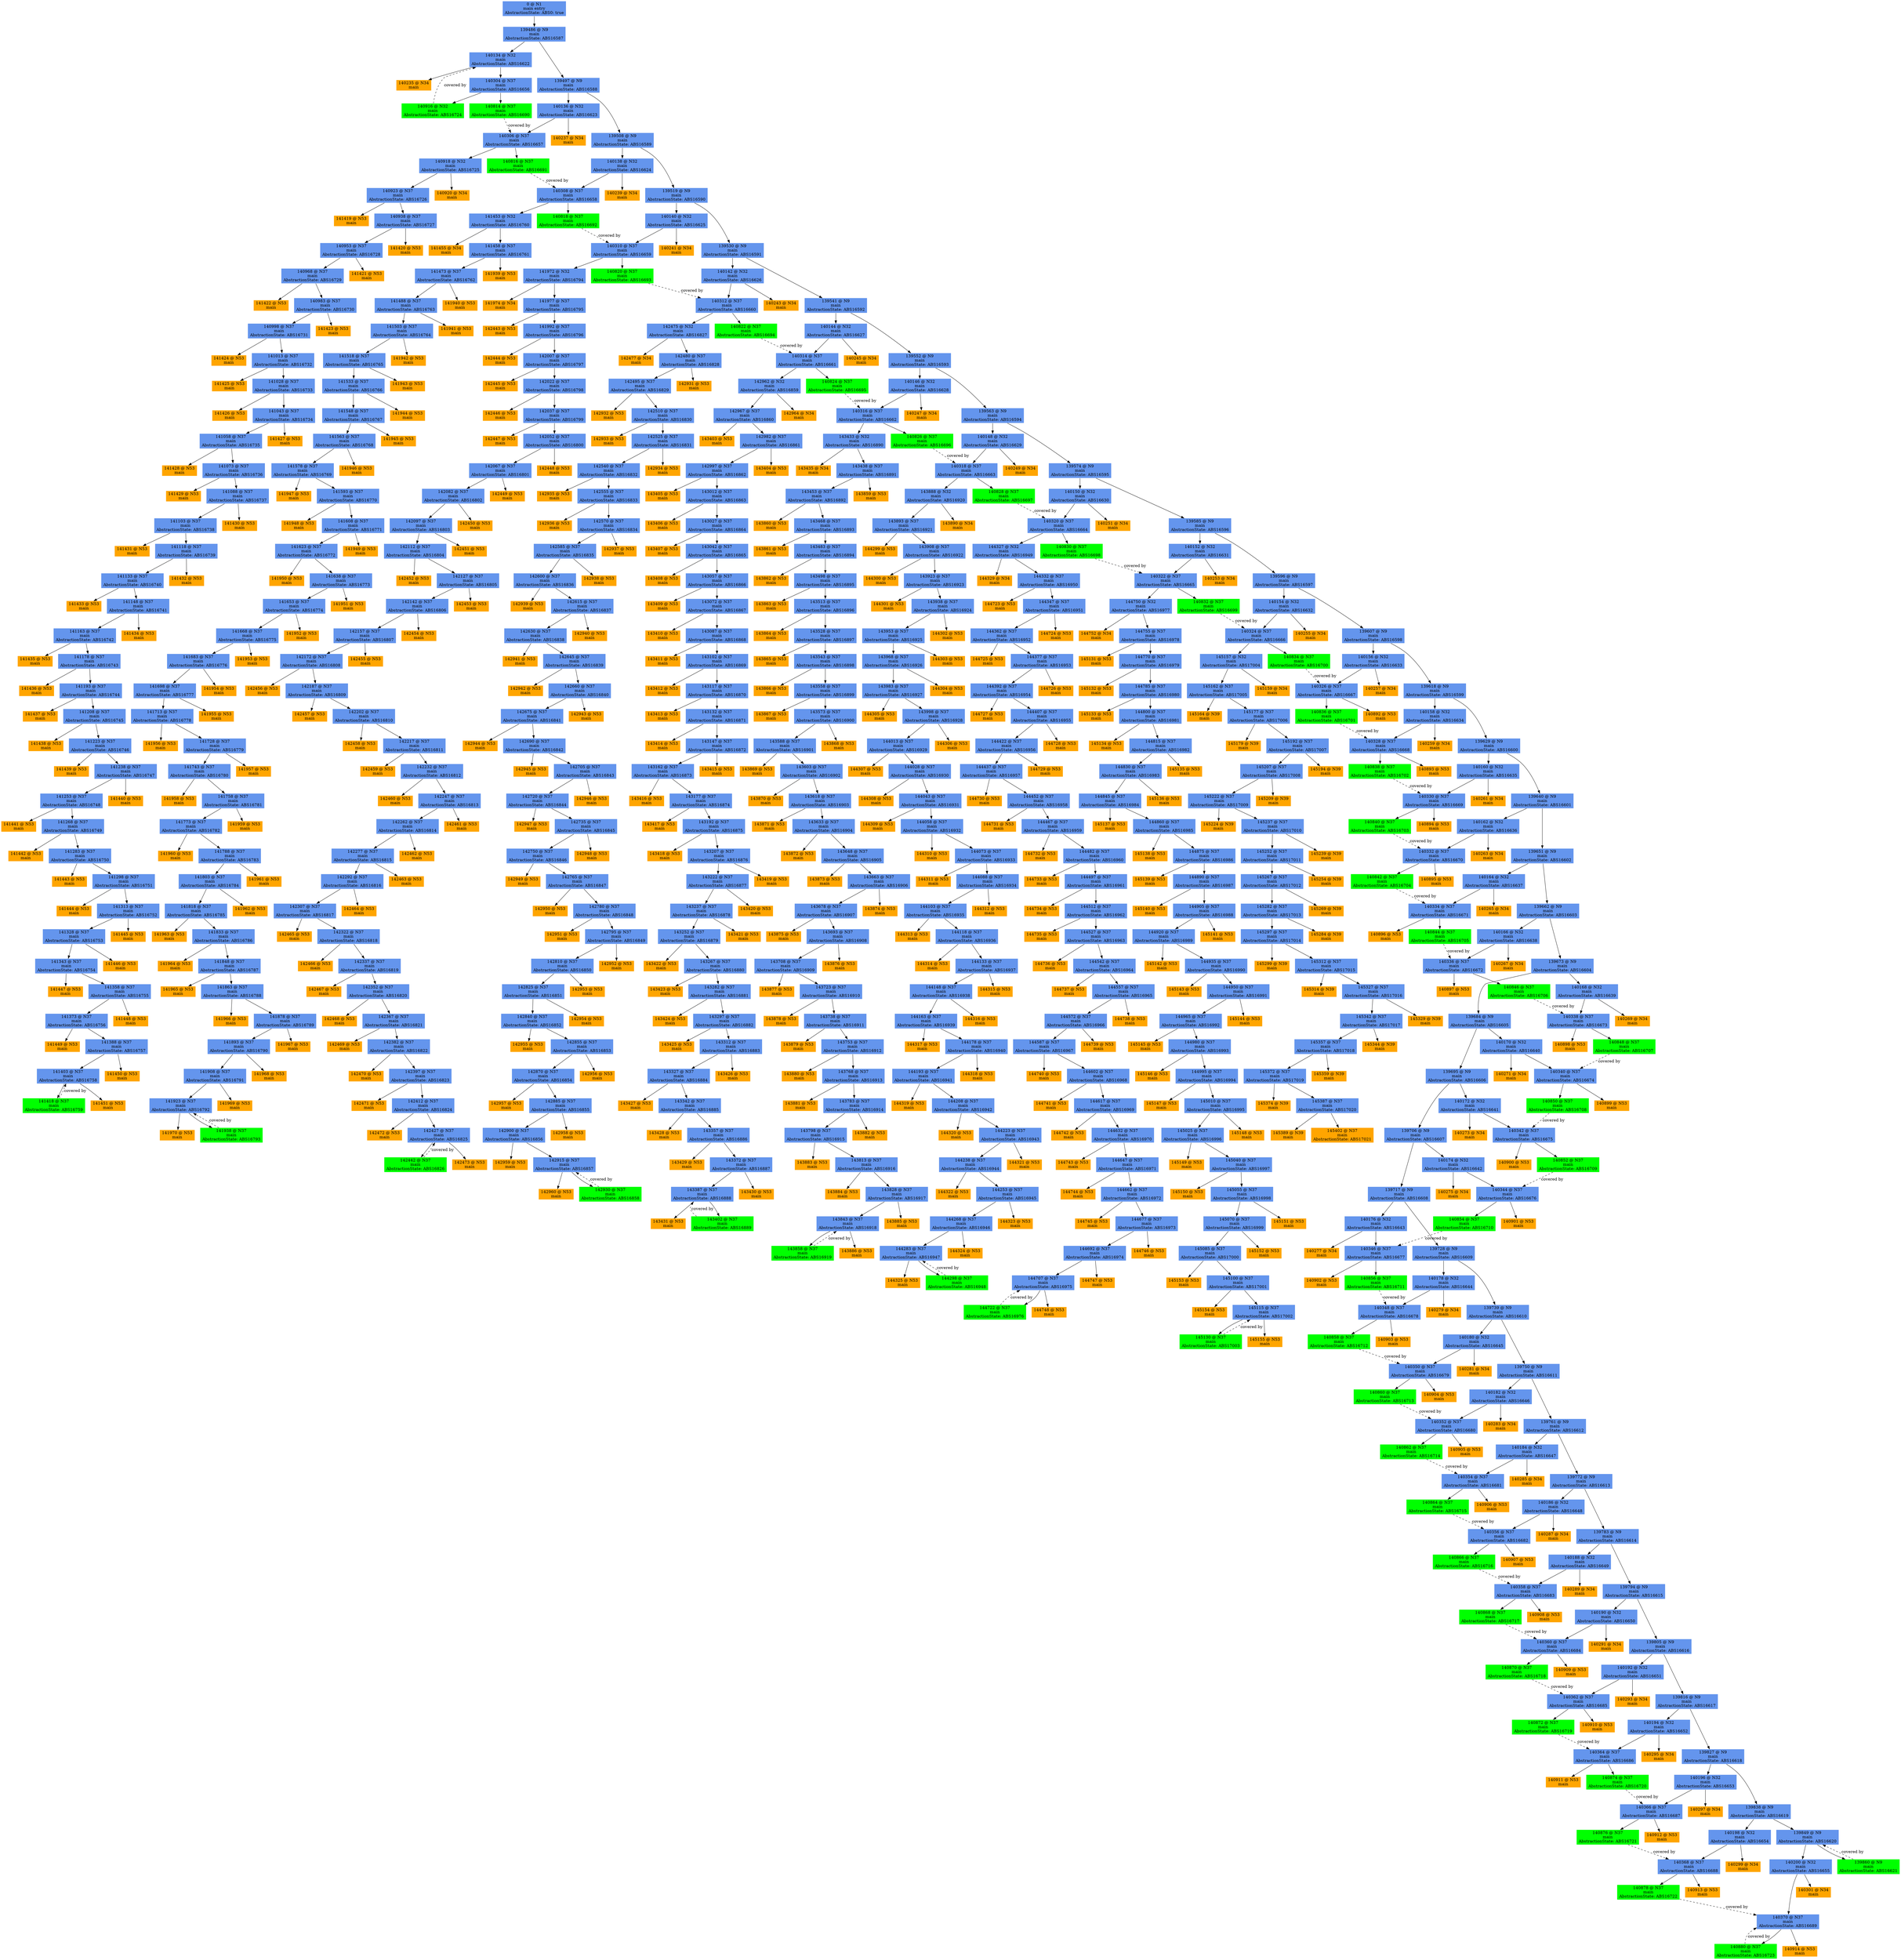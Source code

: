 digraph ARG {
node [style="filled" shape="box" color="white"]
0 [fillcolor="cornflowerblue" label="0 @ N1\nmain entry\nAbstractionState: ABS0: true\n" id="0"]
139486 [fillcolor="cornflowerblue" label="139486 @ N9\nmain\nAbstractionState: ABS16587\n" id="139486"]
140134 [fillcolor="cornflowerblue" label="140134 @ N32\nmain\nAbstractionState: ABS16622\n" id="140134"]
140304 [fillcolor="cornflowerblue" label="140304 @ N37\nmain\nAbstractionState: ABS16656\n" id="140304"]
140916 [fillcolor="green" label="140916 @ N32\nmain\nAbstractionState: ABS16724\n" id="140916"]
140814 [fillcolor="green" label="140814 @ N37\nmain\nAbstractionState: ABS16690\n" id="140814"]
140235 [fillcolor="orange" label="140235 @ N34\nmain\n" id="140235"]
139497 [fillcolor="cornflowerblue" label="139497 @ N9\nmain\nAbstractionState: ABS16588\n" id="139497"]
140136 [fillcolor="cornflowerblue" label="140136 @ N32\nmain\nAbstractionState: ABS16623\n" id="140136"]
140237 [fillcolor="orange" label="140237 @ N34\nmain\n" id="140237"]
140306 [fillcolor="cornflowerblue" label="140306 @ N37\nmain\nAbstractionState: ABS16657\n" id="140306"]
140918 [fillcolor="cornflowerblue" label="140918 @ N32\nmain\nAbstractionState: ABS16725\n" id="140918"]
140920 [fillcolor="orange" label="140920 @ N34\nmain\n" id="140920"]
140923 [fillcolor="cornflowerblue" label="140923 @ N37\nmain\nAbstractionState: ABS16726\n" id="140923"]
141419 [fillcolor="orange" label="141419 @ N53\nmain\n" id="141419"]
140938 [fillcolor="cornflowerblue" label="140938 @ N37\nmain\nAbstractionState: ABS16727\n" id="140938"]
140953 [fillcolor="cornflowerblue" label="140953 @ N37\nmain\nAbstractionState: ABS16728\n" id="140953"]
140968 [fillcolor="cornflowerblue" label="140968 @ N37\nmain\nAbstractionState: ABS16729\n" id="140968"]
141422 [fillcolor="orange" label="141422 @ N53\nmain\n" id="141422"]
140983 [fillcolor="cornflowerblue" label="140983 @ N37\nmain\nAbstractionState: ABS16730\n" id="140983"]
140998 [fillcolor="cornflowerblue" label="140998 @ N37\nmain\nAbstractionState: ABS16731\n" id="140998"]
141424 [fillcolor="orange" label="141424 @ N53\nmain\n" id="141424"]
141013 [fillcolor="cornflowerblue" label="141013 @ N37\nmain\nAbstractionState: ABS16732\n" id="141013"]
141425 [fillcolor="orange" label="141425 @ N53\nmain\n" id="141425"]
141028 [fillcolor="cornflowerblue" label="141028 @ N37\nmain\nAbstractionState: ABS16733\n" id="141028"]
141426 [fillcolor="orange" label="141426 @ N53\nmain\n" id="141426"]
141043 [fillcolor="cornflowerblue" label="141043 @ N37\nmain\nAbstractionState: ABS16734\n" id="141043"]
141058 [fillcolor="cornflowerblue" label="141058 @ N37\nmain\nAbstractionState: ABS16735\n" id="141058"]
141428 [fillcolor="orange" label="141428 @ N53\nmain\n" id="141428"]
141073 [fillcolor="cornflowerblue" label="141073 @ N37\nmain\nAbstractionState: ABS16736\n" id="141073"]
141429 [fillcolor="orange" label="141429 @ N53\nmain\n" id="141429"]
141088 [fillcolor="cornflowerblue" label="141088 @ N37\nmain\nAbstractionState: ABS16737\n" id="141088"]
141103 [fillcolor="cornflowerblue" label="141103 @ N37\nmain\nAbstractionState: ABS16738\n" id="141103"]
141431 [fillcolor="orange" label="141431 @ N53\nmain\n" id="141431"]
141118 [fillcolor="cornflowerblue" label="141118 @ N37\nmain\nAbstractionState: ABS16739\n" id="141118"]
141133 [fillcolor="cornflowerblue" label="141133 @ N37\nmain\nAbstractionState: ABS16740\n" id="141133"]
141433 [fillcolor="orange" label="141433 @ N53\nmain\n" id="141433"]
141148 [fillcolor="cornflowerblue" label="141148 @ N37\nmain\nAbstractionState: ABS16741\n" id="141148"]
141163 [fillcolor="cornflowerblue" label="141163 @ N37\nmain\nAbstractionState: ABS16742\n" id="141163"]
141435 [fillcolor="orange" label="141435 @ N53\nmain\n" id="141435"]
141178 [fillcolor="cornflowerblue" label="141178 @ N37\nmain\nAbstractionState: ABS16743\n" id="141178"]
141436 [fillcolor="orange" label="141436 @ N53\nmain\n" id="141436"]
141193 [fillcolor="cornflowerblue" label="141193 @ N37\nmain\nAbstractionState: ABS16744\n" id="141193"]
141437 [fillcolor="orange" label="141437 @ N53\nmain\n" id="141437"]
141208 [fillcolor="cornflowerblue" label="141208 @ N37\nmain\nAbstractionState: ABS16745\n" id="141208"]
141438 [fillcolor="orange" label="141438 @ N53\nmain\n" id="141438"]
141223 [fillcolor="cornflowerblue" label="141223 @ N37\nmain\nAbstractionState: ABS16746\n" id="141223"]
141439 [fillcolor="orange" label="141439 @ N53\nmain\n" id="141439"]
141238 [fillcolor="cornflowerblue" label="141238 @ N37\nmain\nAbstractionState: ABS16747\n" id="141238"]
141253 [fillcolor="cornflowerblue" label="141253 @ N37\nmain\nAbstractionState: ABS16748\n" id="141253"]
141441 [fillcolor="orange" label="141441 @ N53\nmain\n" id="141441"]
141268 [fillcolor="cornflowerblue" label="141268 @ N37\nmain\nAbstractionState: ABS16749\n" id="141268"]
141442 [fillcolor="orange" label="141442 @ N53\nmain\n" id="141442"]
141283 [fillcolor="cornflowerblue" label="141283 @ N37\nmain\nAbstractionState: ABS16750\n" id="141283"]
141443 [fillcolor="orange" label="141443 @ N53\nmain\n" id="141443"]
141298 [fillcolor="cornflowerblue" label="141298 @ N37\nmain\nAbstractionState: ABS16751\n" id="141298"]
141444 [fillcolor="orange" label="141444 @ N53\nmain\n" id="141444"]
141313 [fillcolor="cornflowerblue" label="141313 @ N37\nmain\nAbstractionState: ABS16752\n" id="141313"]
141328 [fillcolor="cornflowerblue" label="141328 @ N37\nmain\nAbstractionState: ABS16753\n" id="141328"]
141343 [fillcolor="cornflowerblue" label="141343 @ N37\nmain\nAbstractionState: ABS16754\n" id="141343"]
141447 [fillcolor="orange" label="141447 @ N53\nmain\n" id="141447"]
141358 [fillcolor="cornflowerblue" label="141358 @ N37\nmain\nAbstractionState: ABS16755\n" id="141358"]
141373 [fillcolor="cornflowerblue" label="141373 @ N37\nmain\nAbstractionState: ABS16756\n" id="141373"]
141449 [fillcolor="orange" label="141449 @ N53\nmain\n" id="141449"]
141388 [fillcolor="cornflowerblue" label="141388 @ N37\nmain\nAbstractionState: ABS16757\n" id="141388"]
141403 [fillcolor="cornflowerblue" label="141403 @ N37\nmain\nAbstractionState: ABS16758\n" id="141403"]
141451 [fillcolor="orange" label="141451 @ N53\nmain\n" id="141451"]
141418 [fillcolor="green" label="141418 @ N37\nmain\nAbstractionState: ABS16759\n" id="141418"]
141450 [fillcolor="orange" label="141450 @ N53\nmain\n" id="141450"]
141448 [fillcolor="orange" label="141448 @ N53\nmain\n" id="141448"]
141446 [fillcolor="orange" label="141446 @ N53\nmain\n" id="141446"]
141445 [fillcolor="orange" label="141445 @ N53\nmain\n" id="141445"]
141440 [fillcolor="orange" label="141440 @ N53\nmain\n" id="141440"]
141434 [fillcolor="orange" label="141434 @ N53\nmain\n" id="141434"]
141432 [fillcolor="orange" label="141432 @ N53\nmain\n" id="141432"]
141430 [fillcolor="orange" label="141430 @ N53\nmain\n" id="141430"]
141427 [fillcolor="orange" label="141427 @ N53\nmain\n" id="141427"]
141423 [fillcolor="orange" label="141423 @ N53\nmain\n" id="141423"]
141421 [fillcolor="orange" label="141421 @ N53\nmain\n" id="141421"]
141420 [fillcolor="orange" label="141420 @ N53\nmain\n" id="141420"]
140816 [fillcolor="green" label="140816 @ N37\nmain\nAbstractionState: ABS16691\n" id="140816"]
139508 [fillcolor="cornflowerblue" label="139508 @ N9\nmain\nAbstractionState: ABS16589\n" id="139508"]
140138 [fillcolor="cornflowerblue" label="140138 @ N32\nmain\nAbstractionState: ABS16624\n" id="140138"]
140308 [fillcolor="cornflowerblue" label="140308 @ N37\nmain\nAbstractionState: ABS16658\n" id="140308"]
141453 [fillcolor="cornflowerblue" label="141453 @ N32\nmain\nAbstractionState: ABS16760\n" id="141453"]
141458 [fillcolor="cornflowerblue" label="141458 @ N37\nmain\nAbstractionState: ABS16761\n" id="141458"]
141473 [fillcolor="cornflowerblue" label="141473 @ N37\nmain\nAbstractionState: ABS16762\n" id="141473"]
141488 [fillcolor="cornflowerblue" label="141488 @ N37\nmain\nAbstractionState: ABS16763\n" id="141488"]
141503 [fillcolor="cornflowerblue" label="141503 @ N37\nmain\nAbstractionState: ABS16764\n" id="141503"]
141518 [fillcolor="cornflowerblue" label="141518 @ N37\nmain\nAbstractionState: ABS16765\n" id="141518"]
141533 [fillcolor="cornflowerblue" label="141533 @ N37\nmain\nAbstractionState: ABS16766\n" id="141533"]
141548 [fillcolor="cornflowerblue" label="141548 @ N37\nmain\nAbstractionState: ABS16767\n" id="141548"]
141563 [fillcolor="cornflowerblue" label="141563 @ N37\nmain\nAbstractionState: ABS16768\n" id="141563"]
141578 [fillcolor="cornflowerblue" label="141578 @ N37\nmain\nAbstractionState: ABS16769\n" id="141578"]
141947 [fillcolor="orange" label="141947 @ N53\nmain\n" id="141947"]
141593 [fillcolor="cornflowerblue" label="141593 @ N37\nmain\nAbstractionState: ABS16770\n" id="141593"]
141948 [fillcolor="orange" label="141948 @ N53\nmain\n" id="141948"]
141608 [fillcolor="cornflowerblue" label="141608 @ N37\nmain\nAbstractionState: ABS16771\n" id="141608"]
141623 [fillcolor="cornflowerblue" label="141623 @ N37\nmain\nAbstractionState: ABS16772\n" id="141623"]
141950 [fillcolor="orange" label="141950 @ N53\nmain\n" id="141950"]
141638 [fillcolor="cornflowerblue" label="141638 @ N37\nmain\nAbstractionState: ABS16773\n" id="141638"]
141653 [fillcolor="cornflowerblue" label="141653 @ N37\nmain\nAbstractionState: ABS16774\n" id="141653"]
141668 [fillcolor="cornflowerblue" label="141668 @ N37\nmain\nAbstractionState: ABS16775\n" id="141668"]
141683 [fillcolor="cornflowerblue" label="141683 @ N37\nmain\nAbstractionState: ABS16776\n" id="141683"]
141698 [fillcolor="cornflowerblue" label="141698 @ N37\nmain\nAbstractionState: ABS16777\n" id="141698"]
141713 [fillcolor="cornflowerblue" label="141713 @ N37\nmain\nAbstractionState: ABS16778\n" id="141713"]
141956 [fillcolor="orange" label="141956 @ N53\nmain\n" id="141956"]
141728 [fillcolor="cornflowerblue" label="141728 @ N37\nmain\nAbstractionState: ABS16779\n" id="141728"]
141743 [fillcolor="cornflowerblue" label="141743 @ N37\nmain\nAbstractionState: ABS16780\n" id="141743"]
141958 [fillcolor="orange" label="141958 @ N53\nmain\n" id="141958"]
141758 [fillcolor="cornflowerblue" label="141758 @ N37\nmain\nAbstractionState: ABS16781\n" id="141758"]
141773 [fillcolor="cornflowerblue" label="141773 @ N37\nmain\nAbstractionState: ABS16782\n" id="141773"]
141960 [fillcolor="orange" label="141960 @ N53\nmain\n" id="141960"]
141788 [fillcolor="cornflowerblue" label="141788 @ N37\nmain\nAbstractionState: ABS16783\n" id="141788"]
141803 [fillcolor="cornflowerblue" label="141803 @ N37\nmain\nAbstractionState: ABS16784\n" id="141803"]
141818 [fillcolor="cornflowerblue" label="141818 @ N37\nmain\nAbstractionState: ABS16785\n" id="141818"]
141963 [fillcolor="orange" label="141963 @ N53\nmain\n" id="141963"]
141833 [fillcolor="cornflowerblue" label="141833 @ N37\nmain\nAbstractionState: ABS16786\n" id="141833"]
141964 [fillcolor="orange" label="141964 @ N53\nmain\n" id="141964"]
141848 [fillcolor="cornflowerblue" label="141848 @ N37\nmain\nAbstractionState: ABS16787\n" id="141848"]
141965 [fillcolor="orange" label="141965 @ N53\nmain\n" id="141965"]
141863 [fillcolor="cornflowerblue" label="141863 @ N37\nmain\nAbstractionState: ABS16788\n" id="141863"]
141966 [fillcolor="orange" label="141966 @ N53\nmain\n" id="141966"]
141878 [fillcolor="cornflowerblue" label="141878 @ N37\nmain\nAbstractionState: ABS16789\n" id="141878"]
141893 [fillcolor="cornflowerblue" label="141893 @ N37\nmain\nAbstractionState: ABS16790\n" id="141893"]
141908 [fillcolor="cornflowerblue" label="141908 @ N37\nmain\nAbstractionState: ABS16791\n" id="141908"]
141923 [fillcolor="cornflowerblue" label="141923 @ N37\nmain\nAbstractionState: ABS16792\n" id="141923"]
141970 [fillcolor="orange" label="141970 @ N53\nmain\n" id="141970"]
141938 [fillcolor="green" label="141938 @ N37\nmain\nAbstractionState: ABS16793\n" id="141938"]
141969 [fillcolor="orange" label="141969 @ N53\nmain\n" id="141969"]
141968 [fillcolor="orange" label="141968 @ N53\nmain\n" id="141968"]
141967 [fillcolor="orange" label="141967 @ N53\nmain\n" id="141967"]
141962 [fillcolor="orange" label="141962 @ N53\nmain\n" id="141962"]
141961 [fillcolor="orange" label="141961 @ N53\nmain\n" id="141961"]
141959 [fillcolor="orange" label="141959 @ N53\nmain\n" id="141959"]
141957 [fillcolor="orange" label="141957 @ N53\nmain\n" id="141957"]
141955 [fillcolor="orange" label="141955 @ N53\nmain\n" id="141955"]
141954 [fillcolor="orange" label="141954 @ N53\nmain\n" id="141954"]
141953 [fillcolor="orange" label="141953 @ N53\nmain\n" id="141953"]
141952 [fillcolor="orange" label="141952 @ N53\nmain\n" id="141952"]
141951 [fillcolor="orange" label="141951 @ N53\nmain\n" id="141951"]
141949 [fillcolor="orange" label="141949 @ N53\nmain\n" id="141949"]
141946 [fillcolor="orange" label="141946 @ N53\nmain\n" id="141946"]
141945 [fillcolor="orange" label="141945 @ N53\nmain\n" id="141945"]
141944 [fillcolor="orange" label="141944 @ N53\nmain\n" id="141944"]
141943 [fillcolor="orange" label="141943 @ N53\nmain\n" id="141943"]
141942 [fillcolor="orange" label="141942 @ N53\nmain\n" id="141942"]
141941 [fillcolor="orange" label="141941 @ N53\nmain\n" id="141941"]
141940 [fillcolor="orange" label="141940 @ N53\nmain\n" id="141940"]
141939 [fillcolor="orange" label="141939 @ N53\nmain\n" id="141939"]
141455 [fillcolor="orange" label="141455 @ N34\nmain\n" id="141455"]
140818 [fillcolor="green" label="140818 @ N37\nmain\nAbstractionState: ABS16692\n" id="140818"]
140239 [fillcolor="orange" label="140239 @ N34\nmain\n" id="140239"]
139519 [fillcolor="cornflowerblue" label="139519 @ N9\nmain\nAbstractionState: ABS16590\n" id="139519"]
139530 [fillcolor="cornflowerblue" label="139530 @ N9\nmain\nAbstractionState: ABS16591\n" id="139530"]
140142 [fillcolor="cornflowerblue" label="140142 @ N32\nmain\nAbstractionState: ABS16626\n" id="140142"]
140312 [fillcolor="cornflowerblue" label="140312 @ N37\nmain\nAbstractionState: ABS16660\n" id="140312"]
142475 [fillcolor="cornflowerblue" label="142475 @ N32\nmain\nAbstractionState: ABS16827\n" id="142475"]
142480 [fillcolor="cornflowerblue" label="142480 @ N37\nmain\nAbstractionState: ABS16828\n" id="142480"]
142495 [fillcolor="cornflowerblue" label="142495 @ N37\nmain\nAbstractionState: ABS16829\n" id="142495"]
142932 [fillcolor="orange" label="142932 @ N53\nmain\n" id="142932"]
142510 [fillcolor="cornflowerblue" label="142510 @ N37\nmain\nAbstractionState: ABS16830\n" id="142510"]
142933 [fillcolor="orange" label="142933 @ N53\nmain\n" id="142933"]
142525 [fillcolor="cornflowerblue" label="142525 @ N37\nmain\nAbstractionState: ABS16831\n" id="142525"]
142540 [fillcolor="cornflowerblue" label="142540 @ N37\nmain\nAbstractionState: ABS16832\n" id="142540"]
142935 [fillcolor="orange" label="142935 @ N53\nmain\n" id="142935"]
142555 [fillcolor="cornflowerblue" label="142555 @ N37\nmain\nAbstractionState: ABS16833\n" id="142555"]
142936 [fillcolor="orange" label="142936 @ N53\nmain\n" id="142936"]
142570 [fillcolor="cornflowerblue" label="142570 @ N37\nmain\nAbstractionState: ABS16834\n" id="142570"]
142585 [fillcolor="cornflowerblue" label="142585 @ N37\nmain\nAbstractionState: ABS16835\n" id="142585"]
142600 [fillcolor="cornflowerblue" label="142600 @ N37\nmain\nAbstractionState: ABS16836\n" id="142600"]
142939 [fillcolor="orange" label="142939 @ N53\nmain\n" id="142939"]
142615 [fillcolor="cornflowerblue" label="142615 @ N37\nmain\nAbstractionState: ABS16837\n" id="142615"]
142630 [fillcolor="cornflowerblue" label="142630 @ N37\nmain\nAbstractionState: ABS16838\n" id="142630"]
142941 [fillcolor="orange" label="142941 @ N53\nmain\n" id="142941"]
142645 [fillcolor="cornflowerblue" label="142645 @ N37\nmain\nAbstractionState: ABS16839\n" id="142645"]
142942 [fillcolor="orange" label="142942 @ N53\nmain\n" id="142942"]
142660 [fillcolor="cornflowerblue" label="142660 @ N37\nmain\nAbstractionState: ABS16840\n" id="142660"]
142675 [fillcolor="cornflowerblue" label="142675 @ N37\nmain\nAbstractionState: ABS16841\n" id="142675"]
142944 [fillcolor="orange" label="142944 @ N53\nmain\n" id="142944"]
142690 [fillcolor="cornflowerblue" label="142690 @ N37\nmain\nAbstractionState: ABS16842\n" id="142690"]
142945 [fillcolor="orange" label="142945 @ N53\nmain\n" id="142945"]
142705 [fillcolor="cornflowerblue" label="142705 @ N37\nmain\nAbstractionState: ABS16843\n" id="142705"]
142720 [fillcolor="cornflowerblue" label="142720 @ N37\nmain\nAbstractionState: ABS16844\n" id="142720"]
142947 [fillcolor="orange" label="142947 @ N53\nmain\n" id="142947"]
142735 [fillcolor="cornflowerblue" label="142735 @ N37\nmain\nAbstractionState: ABS16845\n" id="142735"]
142750 [fillcolor="cornflowerblue" label="142750 @ N37\nmain\nAbstractionState: ABS16846\n" id="142750"]
142949 [fillcolor="orange" label="142949 @ N53\nmain\n" id="142949"]
142765 [fillcolor="cornflowerblue" label="142765 @ N37\nmain\nAbstractionState: ABS16847\n" id="142765"]
142950 [fillcolor="orange" label="142950 @ N53\nmain\n" id="142950"]
142780 [fillcolor="cornflowerblue" label="142780 @ N37\nmain\nAbstractionState: ABS16848\n" id="142780"]
142951 [fillcolor="orange" label="142951 @ N53\nmain\n" id="142951"]
142795 [fillcolor="cornflowerblue" label="142795 @ N37\nmain\nAbstractionState: ABS16849\n" id="142795"]
142810 [fillcolor="cornflowerblue" label="142810 @ N37\nmain\nAbstractionState: ABS16850\n" id="142810"]
142825 [fillcolor="cornflowerblue" label="142825 @ N37\nmain\nAbstractionState: ABS16851\n" id="142825"]
142840 [fillcolor="cornflowerblue" label="142840 @ N37\nmain\nAbstractionState: ABS16852\n" id="142840"]
142955 [fillcolor="orange" label="142955 @ N53\nmain\n" id="142955"]
142855 [fillcolor="cornflowerblue" label="142855 @ N37\nmain\nAbstractionState: ABS16853\n" id="142855"]
142870 [fillcolor="cornflowerblue" label="142870 @ N37\nmain\nAbstractionState: ABS16854\n" id="142870"]
142957 [fillcolor="orange" label="142957 @ N53\nmain\n" id="142957"]
142885 [fillcolor="cornflowerblue" label="142885 @ N37\nmain\nAbstractionState: ABS16855\n" id="142885"]
142900 [fillcolor="cornflowerblue" label="142900 @ N37\nmain\nAbstractionState: ABS16856\n" id="142900"]
142959 [fillcolor="orange" label="142959 @ N53\nmain\n" id="142959"]
142915 [fillcolor="cornflowerblue" label="142915 @ N37\nmain\nAbstractionState: ABS16857\n" id="142915"]
142960 [fillcolor="orange" label="142960 @ N53\nmain\n" id="142960"]
142930 [fillcolor="green" label="142930 @ N37\nmain\nAbstractionState: ABS16858\n" id="142930"]
142958 [fillcolor="orange" label="142958 @ N53\nmain\n" id="142958"]
142956 [fillcolor="orange" label="142956 @ N53\nmain\n" id="142956"]
142954 [fillcolor="orange" label="142954 @ N53\nmain\n" id="142954"]
142953 [fillcolor="orange" label="142953 @ N53\nmain\n" id="142953"]
142952 [fillcolor="orange" label="142952 @ N53\nmain\n" id="142952"]
142948 [fillcolor="orange" label="142948 @ N53\nmain\n" id="142948"]
142946 [fillcolor="orange" label="142946 @ N53\nmain\n" id="142946"]
142943 [fillcolor="orange" label="142943 @ N53\nmain\n" id="142943"]
142940 [fillcolor="orange" label="142940 @ N53\nmain\n" id="142940"]
142938 [fillcolor="orange" label="142938 @ N53\nmain\n" id="142938"]
142937 [fillcolor="orange" label="142937 @ N53\nmain\n" id="142937"]
142934 [fillcolor="orange" label="142934 @ N53\nmain\n" id="142934"]
142931 [fillcolor="orange" label="142931 @ N53\nmain\n" id="142931"]
142477 [fillcolor="orange" label="142477 @ N34\nmain\n" id="142477"]
140822 [fillcolor="green" label="140822 @ N37\nmain\nAbstractionState: ABS16694\n" id="140822"]
140243 [fillcolor="orange" label="140243 @ N34\nmain\n" id="140243"]
139541 [fillcolor="cornflowerblue" label="139541 @ N9\nmain\nAbstractionState: ABS16592\n" id="139541"]
140144 [fillcolor="cornflowerblue" label="140144 @ N32\nmain\nAbstractionState: ABS16627\n" id="140144"]
140245 [fillcolor="orange" label="140245 @ N34\nmain\n" id="140245"]
140314 [fillcolor="cornflowerblue" label="140314 @ N37\nmain\nAbstractionState: ABS16661\n" id="140314"]
142962 [fillcolor="cornflowerblue" label="142962 @ N32\nmain\nAbstractionState: ABS16859\n" id="142962"]
142964 [fillcolor="orange" label="142964 @ N34\nmain\n" id="142964"]
142967 [fillcolor="cornflowerblue" label="142967 @ N37\nmain\nAbstractionState: ABS16860\n" id="142967"]
143403 [fillcolor="orange" label="143403 @ N53\nmain\n" id="143403"]
142982 [fillcolor="cornflowerblue" label="142982 @ N37\nmain\nAbstractionState: ABS16861\n" id="142982"]
142997 [fillcolor="cornflowerblue" label="142997 @ N37\nmain\nAbstractionState: ABS16862\n" id="142997"]
143405 [fillcolor="orange" label="143405 @ N53\nmain\n" id="143405"]
143012 [fillcolor="cornflowerblue" label="143012 @ N37\nmain\nAbstractionState: ABS16863\n" id="143012"]
143406 [fillcolor="orange" label="143406 @ N53\nmain\n" id="143406"]
143027 [fillcolor="cornflowerblue" label="143027 @ N37\nmain\nAbstractionState: ABS16864\n" id="143027"]
143407 [fillcolor="orange" label="143407 @ N53\nmain\n" id="143407"]
143042 [fillcolor="cornflowerblue" label="143042 @ N37\nmain\nAbstractionState: ABS16865\n" id="143042"]
143408 [fillcolor="orange" label="143408 @ N53\nmain\n" id="143408"]
143057 [fillcolor="cornflowerblue" label="143057 @ N37\nmain\nAbstractionState: ABS16866\n" id="143057"]
143409 [fillcolor="orange" label="143409 @ N53\nmain\n" id="143409"]
143072 [fillcolor="cornflowerblue" label="143072 @ N37\nmain\nAbstractionState: ABS16867\n" id="143072"]
143410 [fillcolor="orange" label="143410 @ N53\nmain\n" id="143410"]
143087 [fillcolor="cornflowerblue" label="143087 @ N37\nmain\nAbstractionState: ABS16868\n" id="143087"]
143411 [fillcolor="orange" label="143411 @ N53\nmain\n" id="143411"]
143102 [fillcolor="cornflowerblue" label="143102 @ N37\nmain\nAbstractionState: ABS16869\n" id="143102"]
143412 [fillcolor="orange" label="143412 @ N53\nmain\n" id="143412"]
143117 [fillcolor="cornflowerblue" label="143117 @ N37\nmain\nAbstractionState: ABS16870\n" id="143117"]
143413 [fillcolor="orange" label="143413 @ N53\nmain\n" id="143413"]
143132 [fillcolor="cornflowerblue" label="143132 @ N37\nmain\nAbstractionState: ABS16871\n" id="143132"]
143414 [fillcolor="orange" label="143414 @ N53\nmain\n" id="143414"]
143147 [fillcolor="cornflowerblue" label="143147 @ N37\nmain\nAbstractionState: ABS16872\n" id="143147"]
143162 [fillcolor="cornflowerblue" label="143162 @ N37\nmain\nAbstractionState: ABS16873\n" id="143162"]
143416 [fillcolor="orange" label="143416 @ N53\nmain\n" id="143416"]
143177 [fillcolor="cornflowerblue" label="143177 @ N37\nmain\nAbstractionState: ABS16874\n" id="143177"]
143417 [fillcolor="orange" label="143417 @ N53\nmain\n" id="143417"]
143192 [fillcolor="cornflowerblue" label="143192 @ N37\nmain\nAbstractionState: ABS16875\n" id="143192"]
143418 [fillcolor="orange" label="143418 @ N53\nmain\n" id="143418"]
143207 [fillcolor="cornflowerblue" label="143207 @ N37\nmain\nAbstractionState: ABS16876\n" id="143207"]
143222 [fillcolor="cornflowerblue" label="143222 @ N37\nmain\nAbstractionState: ABS16877\n" id="143222"]
143237 [fillcolor="cornflowerblue" label="143237 @ N37\nmain\nAbstractionState: ABS16878\n" id="143237"]
143252 [fillcolor="cornflowerblue" label="143252 @ N37\nmain\nAbstractionState: ABS16879\n" id="143252"]
143422 [fillcolor="orange" label="143422 @ N53\nmain\n" id="143422"]
143267 [fillcolor="cornflowerblue" label="143267 @ N37\nmain\nAbstractionState: ABS16880\n" id="143267"]
143423 [fillcolor="orange" label="143423 @ N53\nmain\n" id="143423"]
143282 [fillcolor="cornflowerblue" label="143282 @ N37\nmain\nAbstractionState: ABS16881\n" id="143282"]
143424 [fillcolor="orange" label="143424 @ N53\nmain\n" id="143424"]
143297 [fillcolor="cornflowerblue" label="143297 @ N37\nmain\nAbstractionState: ABS16882\n" id="143297"]
143425 [fillcolor="orange" label="143425 @ N53\nmain\n" id="143425"]
143312 [fillcolor="cornflowerblue" label="143312 @ N37\nmain\nAbstractionState: ABS16883\n" id="143312"]
143327 [fillcolor="cornflowerblue" label="143327 @ N37\nmain\nAbstractionState: ABS16884\n" id="143327"]
143427 [fillcolor="orange" label="143427 @ N53\nmain\n" id="143427"]
143342 [fillcolor="cornflowerblue" label="143342 @ N37\nmain\nAbstractionState: ABS16885\n" id="143342"]
143428 [fillcolor="orange" label="143428 @ N53\nmain\n" id="143428"]
143357 [fillcolor="cornflowerblue" label="143357 @ N37\nmain\nAbstractionState: ABS16886\n" id="143357"]
143429 [fillcolor="orange" label="143429 @ N53\nmain\n" id="143429"]
143372 [fillcolor="cornflowerblue" label="143372 @ N37\nmain\nAbstractionState: ABS16887\n" id="143372"]
143387 [fillcolor="cornflowerblue" label="143387 @ N37\nmain\nAbstractionState: ABS16888\n" id="143387"]
143431 [fillcolor="orange" label="143431 @ N53\nmain\n" id="143431"]
143402 [fillcolor="green" label="143402 @ N37\nmain\nAbstractionState: ABS16889\n" id="143402"]
143430 [fillcolor="orange" label="143430 @ N53\nmain\n" id="143430"]
143426 [fillcolor="orange" label="143426 @ N53\nmain\n" id="143426"]
143421 [fillcolor="orange" label="143421 @ N53\nmain\n" id="143421"]
143420 [fillcolor="orange" label="143420 @ N53\nmain\n" id="143420"]
143419 [fillcolor="orange" label="143419 @ N53\nmain\n" id="143419"]
143415 [fillcolor="orange" label="143415 @ N53\nmain\n" id="143415"]
143404 [fillcolor="orange" label="143404 @ N53\nmain\n" id="143404"]
140824 [fillcolor="green" label="140824 @ N37\nmain\nAbstractionState: ABS16695\n" id="140824"]
139552 [fillcolor="cornflowerblue" label="139552 @ N9\nmain\nAbstractionState: ABS16593\n" id="139552"]
139563 [fillcolor="cornflowerblue" label="139563 @ N9\nmain\nAbstractionState: ABS16594\n" id="139563"]
139574 [fillcolor="cornflowerblue" label="139574 @ N9\nmain\nAbstractionState: ABS16595\n" id="139574"]
139585 [fillcolor="cornflowerblue" label="139585 @ N9\nmain\nAbstractionState: ABS16596\n" id="139585"]
140152 [fillcolor="cornflowerblue" label="140152 @ N32\nmain\nAbstractionState: ABS16631\n" id="140152"]
140253 [fillcolor="orange" label="140253 @ N34\nmain\n" id="140253"]
140322 [fillcolor="cornflowerblue" label="140322 @ N37\nmain\nAbstractionState: ABS16665\n" id="140322"]
144750 [fillcolor="cornflowerblue" label="144750 @ N32\nmain\nAbstractionState: ABS16977\n" id="144750"]
144755 [fillcolor="cornflowerblue" label="144755 @ N37\nmain\nAbstractionState: ABS16978\n" id="144755"]
144770 [fillcolor="cornflowerblue" label="144770 @ N37\nmain\nAbstractionState: ABS16979\n" id="144770"]
145132 [fillcolor="orange" label="145132 @ N53\nmain\n" id="145132"]
144785 [fillcolor="cornflowerblue" label="144785 @ N37\nmain\nAbstractionState: ABS16980\n" id="144785"]
145133 [fillcolor="orange" label="145133 @ N53\nmain\n" id="145133"]
144800 [fillcolor="cornflowerblue" label="144800 @ N37\nmain\nAbstractionState: ABS16981\n" id="144800"]
145134 [fillcolor="orange" label="145134 @ N53\nmain\n" id="145134"]
144815 [fillcolor="cornflowerblue" label="144815 @ N37\nmain\nAbstractionState: ABS16982\n" id="144815"]
144830 [fillcolor="cornflowerblue" label="144830 @ N37\nmain\nAbstractionState: ABS16983\n" id="144830"]
144845 [fillcolor="cornflowerblue" label="144845 @ N37\nmain\nAbstractionState: ABS16984\n" id="144845"]
145137 [fillcolor="orange" label="145137 @ N53\nmain\n" id="145137"]
144860 [fillcolor="cornflowerblue" label="144860 @ N37\nmain\nAbstractionState: ABS16985\n" id="144860"]
145138 [fillcolor="orange" label="145138 @ N53\nmain\n" id="145138"]
144875 [fillcolor="cornflowerblue" label="144875 @ N37\nmain\nAbstractionState: ABS16986\n" id="144875"]
145139 [fillcolor="orange" label="145139 @ N53\nmain\n" id="145139"]
144890 [fillcolor="cornflowerblue" label="144890 @ N37\nmain\nAbstractionState: ABS16987\n" id="144890"]
145140 [fillcolor="orange" label="145140 @ N53\nmain\n" id="145140"]
144905 [fillcolor="cornflowerblue" label="144905 @ N37\nmain\nAbstractionState: ABS16988\n" id="144905"]
144920 [fillcolor="cornflowerblue" label="144920 @ N37\nmain\nAbstractionState: ABS16989\n" id="144920"]
145142 [fillcolor="orange" label="145142 @ N53\nmain\n" id="145142"]
144935 [fillcolor="cornflowerblue" label="144935 @ N37\nmain\nAbstractionState: ABS16990\n" id="144935"]
145143 [fillcolor="orange" label="145143 @ N53\nmain\n" id="145143"]
144950 [fillcolor="cornflowerblue" label="144950 @ N37\nmain\nAbstractionState: ABS16991\n" id="144950"]
144965 [fillcolor="cornflowerblue" label="144965 @ N37\nmain\nAbstractionState: ABS16992\n" id="144965"]
145145 [fillcolor="orange" label="145145 @ N53\nmain\n" id="145145"]
144980 [fillcolor="cornflowerblue" label="144980 @ N37\nmain\nAbstractionState: ABS16993\n" id="144980"]
145146 [fillcolor="orange" label="145146 @ N53\nmain\n" id="145146"]
144995 [fillcolor="cornflowerblue" label="144995 @ N37\nmain\nAbstractionState: ABS16994\n" id="144995"]
145147 [fillcolor="orange" label="145147 @ N53\nmain\n" id="145147"]
145010 [fillcolor="cornflowerblue" label="145010 @ N37\nmain\nAbstractionState: ABS16995\n" id="145010"]
145025 [fillcolor="cornflowerblue" label="145025 @ N37\nmain\nAbstractionState: ABS16996\n" id="145025"]
145149 [fillcolor="orange" label="145149 @ N53\nmain\n" id="145149"]
145040 [fillcolor="cornflowerblue" label="145040 @ N37\nmain\nAbstractionState: ABS16997\n" id="145040"]
145150 [fillcolor="orange" label="145150 @ N53\nmain\n" id="145150"]
145055 [fillcolor="cornflowerblue" label="145055 @ N37\nmain\nAbstractionState: ABS16998\n" id="145055"]
145070 [fillcolor="cornflowerblue" label="145070 @ N37\nmain\nAbstractionState: ABS16999\n" id="145070"]
145085 [fillcolor="cornflowerblue" label="145085 @ N37\nmain\nAbstractionState: ABS17000\n" id="145085"]
145100 [fillcolor="cornflowerblue" label="145100 @ N37\nmain\nAbstractionState: ABS17001\n" id="145100"]
145154 [fillcolor="orange" label="145154 @ N53\nmain\n" id="145154"]
145115 [fillcolor="cornflowerblue" label="145115 @ N37\nmain\nAbstractionState: ABS17002\n" id="145115"]
145155 [fillcolor="orange" label="145155 @ N53\nmain\n" id="145155"]
145130 [fillcolor="green" label="145130 @ N37\nmain\nAbstractionState: ABS17003\n" id="145130"]
145153 [fillcolor="orange" label="145153 @ N53\nmain\n" id="145153"]
145152 [fillcolor="orange" label="145152 @ N53\nmain\n" id="145152"]
145151 [fillcolor="orange" label="145151 @ N53\nmain\n" id="145151"]
145148 [fillcolor="orange" label="145148 @ N53\nmain\n" id="145148"]
145144 [fillcolor="orange" label="145144 @ N53\nmain\n" id="145144"]
145141 [fillcolor="orange" label="145141 @ N53\nmain\n" id="145141"]
145136 [fillcolor="orange" label="145136 @ N53\nmain\n" id="145136"]
145135 [fillcolor="orange" label="145135 @ N53\nmain\n" id="145135"]
145131 [fillcolor="orange" label="145131 @ N53\nmain\n" id="145131"]
144752 [fillcolor="orange" label="144752 @ N34\nmain\n" id="144752"]
140832 [fillcolor="green" label="140832 @ N37\nmain\nAbstractionState: ABS16699\n" id="140832"]
139596 [fillcolor="cornflowerblue" label="139596 @ N9\nmain\nAbstractionState: ABS16597\n" id="139596"]
140154 [fillcolor="cornflowerblue" label="140154 @ N32\nmain\nAbstractionState: ABS16632\n" id="140154"]
140324 [fillcolor="cornflowerblue" label="140324 @ N37\nmain\nAbstractionState: ABS16666\n" id="140324"]
140834 [fillcolor="green" label="140834 @ N37\nmain\nAbstractionState: ABS16700\n" id="140834"]
145157 [fillcolor="cornflowerblue" label="145157 @ N32\nmain\nAbstractionState: ABS17004\n" id="145157"]
145159 [fillcolor="orange" label="145159 @ N34\nmain\n" id="145159"]
145162 [fillcolor="cornflowerblue" label="145162 @ N37\nmain\nAbstractionState: ABS17005\n" id="145162"]
145164 [fillcolor="orange" label="145164 @ N39\nmain\n" id="145164"]
145177 [fillcolor="cornflowerblue" label="145177 @ N37\nmain\nAbstractionState: ABS17006\n" id="145177"]
145179 [fillcolor="orange" label="145179 @ N39\nmain\n" id="145179"]
145192 [fillcolor="cornflowerblue" label="145192 @ N37\nmain\nAbstractionState: ABS17007\n" id="145192"]
145207 [fillcolor="cornflowerblue" label="145207 @ N37\nmain\nAbstractionState: ABS17008\n" id="145207"]
145222 [fillcolor="cornflowerblue" label="145222 @ N37\nmain\nAbstractionState: ABS17009\n" id="145222"]
145224 [fillcolor="orange" label="145224 @ N39\nmain\n" id="145224"]
145237 [fillcolor="cornflowerblue" label="145237 @ N37\nmain\nAbstractionState: ABS17010\n" id="145237"]
145252 [fillcolor="cornflowerblue" label="145252 @ N37\nmain\nAbstractionState: ABS17011\n" id="145252"]
145267 [fillcolor="cornflowerblue" label="145267 @ N37\nmain\nAbstractionState: ABS17012\n" id="145267"]
145282 [fillcolor="cornflowerblue" label="145282 @ N37\nmain\nAbstractionState: ABS17013\n" id="145282"]
145297 [fillcolor="cornflowerblue" label="145297 @ N37\nmain\nAbstractionState: ABS17014\n" id="145297"]
145299 [fillcolor="orange" label="145299 @ N39\nmain\n" id="145299"]
145312 [fillcolor="cornflowerblue" label="145312 @ N37\nmain\nAbstractionState: ABS17015\n" id="145312"]
145314 [fillcolor="orange" label="145314 @ N39\nmain\n" id="145314"]
145327 [fillcolor="cornflowerblue" label="145327 @ N37\nmain\nAbstractionState: ABS17016\n" id="145327"]
145342 [fillcolor="cornflowerblue" label="145342 @ N37\nmain\nAbstractionState: ABS17017\n" id="145342"]
145357 [fillcolor="cornflowerblue" label="145357 @ N37\nmain\nAbstractionState: ABS17018\n" id="145357"]
145372 [fillcolor="cornflowerblue" label="145372 @ N37\nmain\nAbstractionState: ABS17019\n" id="145372"]
145374 [fillcolor="orange" label="145374 @ N39\nmain\n" id="145374"]
145387 [fillcolor="cornflowerblue" label="145387 @ N37\nmain\nAbstractionState: ABS17020\n" id="145387"]
145389 [fillcolor="orange" label="145389 @ N39\nmain\n" id="145389"]
145402 [fillcolor="orange" label="145402 @ N37\nmain\nAbstractionState: ABS17021\n" id="145402"]
145359 [fillcolor="orange" label="145359 @ N39\nmain\n" id="145359"]
145344 [fillcolor="orange" label="145344 @ N39\nmain\n" id="145344"]
145329 [fillcolor="orange" label="145329 @ N39\nmain\n" id="145329"]
145284 [fillcolor="orange" label="145284 @ N39\nmain\n" id="145284"]
145269 [fillcolor="orange" label="145269 @ N39\nmain\n" id="145269"]
145254 [fillcolor="orange" label="145254 @ N39\nmain\n" id="145254"]
145239 [fillcolor="orange" label="145239 @ N39\nmain\n" id="145239"]
145209 [fillcolor="orange" label="145209 @ N39\nmain\n" id="145209"]
145194 [fillcolor="orange" label="145194 @ N39\nmain\n" id="145194"]
140255 [fillcolor="orange" label="140255 @ N34\nmain\n" id="140255"]
139607 [fillcolor="cornflowerblue" label="139607 @ N9\nmain\nAbstractionState: ABS16598\n" id="139607"]
139618 [fillcolor="cornflowerblue" label="139618 @ N9\nmain\nAbstractionState: ABS16599\n" id="139618"]
140158 [fillcolor="cornflowerblue" label="140158 @ N32\nmain\nAbstractionState: ABS16634\n" id="140158"]
140328 [fillcolor="cornflowerblue" label="140328 @ N37\nmain\nAbstractionState: ABS16668\n" id="140328"]
140838 [fillcolor="green" label="140838 @ N37\nmain\nAbstractionState: ABS16702\n" id="140838"]
140893 [fillcolor="orange" label="140893 @ N53\nmain\n" id="140893"]
140259 [fillcolor="orange" label="140259 @ N34\nmain\n" id="140259"]
139629 [fillcolor="cornflowerblue" label="139629 @ N9\nmain\nAbstractionState: ABS16600\n" id="139629"]
140160 [fillcolor="cornflowerblue" label="140160 @ N32\nmain\nAbstractionState: ABS16635\n" id="140160"]
140330 [fillcolor="cornflowerblue" label="140330 @ N37\nmain\nAbstractionState: ABS16669\n" id="140330"]
140840 [fillcolor="green" label="140840 @ N37\nmain\nAbstractionState: ABS16703\n" id="140840"]
140894 [fillcolor="orange" label="140894 @ N53\nmain\n" id="140894"]
140261 [fillcolor="orange" label="140261 @ N34\nmain\n" id="140261"]
139640 [fillcolor="cornflowerblue" label="139640 @ N9\nmain\nAbstractionState: ABS16601\n" id="139640"]
140162 [fillcolor="cornflowerblue" label="140162 @ N32\nmain\nAbstractionState: ABS16636\n" id="140162"]
140332 [fillcolor="cornflowerblue" label="140332 @ N37\nmain\nAbstractionState: ABS16670\n" id="140332"]
140895 [fillcolor="orange" label="140895 @ N53\nmain\n" id="140895"]
140842 [fillcolor="green" label="140842 @ N37\nmain\nAbstractionState: ABS16704\n" id="140842"]
140263 [fillcolor="orange" label="140263 @ N34\nmain\n" id="140263"]
139651 [fillcolor="cornflowerblue" label="139651 @ N9\nmain\nAbstractionState: ABS16602\n" id="139651"]
140164 [fillcolor="cornflowerblue" label="140164 @ N32\nmain\nAbstractionState: ABS16637\n" id="140164"]
140334 [fillcolor="cornflowerblue" label="140334 @ N37\nmain\nAbstractionState: ABS16671\n" id="140334"]
140896 [fillcolor="orange" label="140896 @ N53\nmain\n" id="140896"]
140844 [fillcolor="green" label="140844 @ N37\nmain\nAbstractionState: ABS16705\n" id="140844"]
140265 [fillcolor="orange" label="140265 @ N34\nmain\n" id="140265"]
139662 [fillcolor="cornflowerblue" label="139662 @ N9\nmain\nAbstractionState: ABS16603\n" id="139662"]
139673 [fillcolor="cornflowerblue" label="139673 @ N9\nmain\nAbstractionState: ABS16604\n" id="139673"]
140168 [fillcolor="cornflowerblue" label="140168 @ N32\nmain\nAbstractionState: ABS16639\n" id="140168"]
140269 [fillcolor="orange" label="140269 @ N34\nmain\n" id="140269"]
140338 [fillcolor="cornflowerblue" label="140338 @ N37\nmain\nAbstractionState: ABS16673\n" id="140338"]
140848 [fillcolor="green" label="140848 @ N37\nmain\nAbstractionState: ABS16707\n" id="140848"]
140898 [fillcolor="orange" label="140898 @ N53\nmain\n" id="140898"]
139684 [fillcolor="cornflowerblue" label="139684 @ N9\nmain\nAbstractionState: ABS16605\n" id="139684"]
140170 [fillcolor="cornflowerblue" label="140170 @ N32\nmain\nAbstractionState: ABS16640\n" id="140170"]
140340 [fillcolor="cornflowerblue" label="140340 @ N37\nmain\nAbstractionState: ABS16674\n" id="140340"]
140899 [fillcolor="orange" label="140899 @ N53\nmain\n" id="140899"]
140850 [fillcolor="green" label="140850 @ N37\nmain\nAbstractionState: ABS16708\n" id="140850"]
140271 [fillcolor="orange" label="140271 @ N34\nmain\n" id="140271"]
139695 [fillcolor="cornflowerblue" label="139695 @ N9\nmain\nAbstractionState: ABS16606\n" id="139695"]
140172 [fillcolor="cornflowerblue" label="140172 @ N32\nmain\nAbstractionState: ABS16641\n" id="140172"]
140273 [fillcolor="orange" label="140273 @ N34\nmain\n" id="140273"]
140342 [fillcolor="cornflowerblue" label="140342 @ N37\nmain\nAbstractionState: ABS16675\n" id="140342"]
140900 [fillcolor="orange" label="140900 @ N53\nmain\n" id="140900"]
140852 [fillcolor="green" label="140852 @ N37\nmain\nAbstractionState: ABS16709\n" id="140852"]
139706 [fillcolor="cornflowerblue" label="139706 @ N9\nmain\nAbstractionState: ABS16607\n" id="139706"]
140174 [fillcolor="cornflowerblue" label="140174 @ N32\nmain\nAbstractionState: ABS16642\n" id="140174"]
140344 [fillcolor="cornflowerblue" label="140344 @ N37\nmain\nAbstractionState: ABS16676\n" id="140344"]
140854 [fillcolor="green" label="140854 @ N37\nmain\nAbstractionState: ABS16710\n" id="140854"]
140901 [fillcolor="orange" label="140901 @ N53\nmain\n" id="140901"]
140275 [fillcolor="orange" label="140275 @ N34\nmain\n" id="140275"]
139717 [fillcolor="cornflowerblue" label="139717 @ N9\nmain\nAbstractionState: ABS16608\n" id="139717"]
139728 [fillcolor="cornflowerblue" label="139728 @ N9\nmain\nAbstractionState: ABS16609\n" id="139728"]
139739 [fillcolor="cornflowerblue" label="139739 @ N9\nmain\nAbstractionState: ABS16610\n" id="139739"]
139750 [fillcolor="cornflowerblue" label="139750 @ N9\nmain\nAbstractionState: ABS16611\n" id="139750"]
140182 [fillcolor="cornflowerblue" label="140182 @ N32\nmain\nAbstractionState: ABS16646\n" id="140182"]
140283 [fillcolor="orange" label="140283 @ N34\nmain\n" id="140283"]
140352 [fillcolor="cornflowerblue" label="140352 @ N37\nmain\nAbstractionState: ABS16680\n" id="140352"]
140905 [fillcolor="orange" label="140905 @ N53\nmain\n" id="140905"]
140862 [fillcolor="green" label="140862 @ N37\nmain\nAbstractionState: ABS16714\n" id="140862"]
139761 [fillcolor="cornflowerblue" label="139761 @ N9\nmain\nAbstractionState: ABS16612\n" id="139761"]
140184 [fillcolor="cornflowerblue" label="140184 @ N32\nmain\nAbstractionState: ABS16647\n" id="140184"]
140285 [fillcolor="orange" label="140285 @ N34\nmain\n" id="140285"]
140354 [fillcolor="cornflowerblue" label="140354 @ N37\nmain\nAbstractionState: ABS16681\n" id="140354"]
140864 [fillcolor="green" label="140864 @ N37\nmain\nAbstractionState: ABS16715\n" id="140864"]
140906 [fillcolor="orange" label="140906 @ N53\nmain\n" id="140906"]
139772 [fillcolor="cornflowerblue" label="139772 @ N9\nmain\nAbstractionState: ABS16613\n" id="139772"]
140186 [fillcolor="cornflowerblue" label="140186 @ N32\nmain\nAbstractionState: ABS16648\n" id="140186"]
140356 [fillcolor="cornflowerblue" label="140356 @ N37\nmain\nAbstractionState: ABS16682\n" id="140356"]
140866 [fillcolor="green" label="140866 @ N37\nmain\nAbstractionState: ABS16716\n" id="140866"]
140907 [fillcolor="orange" label="140907 @ N53\nmain\n" id="140907"]
140287 [fillcolor="orange" label="140287 @ N34\nmain\n" id="140287"]
139783 [fillcolor="cornflowerblue" label="139783 @ N9\nmain\nAbstractionState: ABS16614\n" id="139783"]
139794 [fillcolor="cornflowerblue" label="139794 @ N9\nmain\nAbstractionState: ABS16615\n" id="139794"]
139805 [fillcolor="cornflowerblue" label="139805 @ N9\nmain\nAbstractionState: ABS16616\n" id="139805"]
140192 [fillcolor="cornflowerblue" label="140192 @ N32\nmain\nAbstractionState: ABS16651\n" id="140192"]
140293 [fillcolor="orange" label="140293 @ N34\nmain\n" id="140293"]
140362 [fillcolor="cornflowerblue" label="140362 @ N37\nmain\nAbstractionState: ABS16685\n" id="140362"]
140872 [fillcolor="green" label="140872 @ N37\nmain\nAbstractionState: ABS16719\n" id="140872"]
140910 [fillcolor="orange" label="140910 @ N53\nmain\n" id="140910"]
139816 [fillcolor="cornflowerblue" label="139816 @ N9\nmain\nAbstractionState: ABS16617\n" id="139816"]
139827 [fillcolor="cornflowerblue" label="139827 @ N9\nmain\nAbstractionState: ABS16618\n" id="139827"]
139838 [fillcolor="cornflowerblue" label="139838 @ N9\nmain\nAbstractionState: ABS16619\n" id="139838"]
140198 [fillcolor="cornflowerblue" label="140198 @ N32\nmain\nAbstractionState: ABS16654\n" id="140198"]
140368 [fillcolor="cornflowerblue" label="140368 @ N37\nmain\nAbstractionState: ABS16688\n" id="140368"]
140878 [fillcolor="green" label="140878 @ N37\nmain\nAbstractionState: ABS16722\n" id="140878"]
140913 [fillcolor="orange" label="140913 @ N53\nmain\n" id="140913"]
140299 [fillcolor="orange" label="140299 @ N34\nmain\n" id="140299"]
139849 [fillcolor="cornflowerblue" label="139849 @ N9\nmain\nAbstractionState: ABS16620\n" id="139849"]
139860 [fillcolor="green" label="139860 @ N9\nmain\nAbstractionState: ABS16621\n" id="139860"]
140200 [fillcolor="cornflowerblue" label="140200 @ N32\nmain\nAbstractionState: ABS16655\n" id="140200"]
140301 [fillcolor="orange" label="140301 @ N34\nmain\n" id="140301"]
140370 [fillcolor="cornflowerblue" label="140370 @ N37\nmain\nAbstractionState: ABS16689\n" id="140370"]
140880 [fillcolor="green" label="140880 @ N37\nmain\nAbstractionState: ABS16723\n" id="140880"]
140914 [fillcolor="orange" label="140914 @ N53\nmain\n" id="140914"]
140196 [fillcolor="cornflowerblue" label="140196 @ N32\nmain\nAbstractionState: ABS16653\n" id="140196"]
140366 [fillcolor="cornflowerblue" label="140366 @ N37\nmain\nAbstractionState: ABS16687\n" id="140366"]
140876 [fillcolor="green" label="140876 @ N37\nmain\nAbstractionState: ABS16721\n" id="140876"]
140912 [fillcolor="orange" label="140912 @ N53\nmain\n" id="140912"]
140297 [fillcolor="orange" label="140297 @ N34\nmain\n" id="140297"]
140194 [fillcolor="cornflowerblue" label="140194 @ N32\nmain\nAbstractionState: ABS16652\n" id="140194"]
140295 [fillcolor="orange" label="140295 @ N34\nmain\n" id="140295"]
140364 [fillcolor="cornflowerblue" label="140364 @ N37\nmain\nAbstractionState: ABS16686\n" id="140364"]
140911 [fillcolor="orange" label="140911 @ N53\nmain\n" id="140911"]
140874 [fillcolor="green" label="140874 @ N37\nmain\nAbstractionState: ABS16720\n" id="140874"]
140190 [fillcolor="cornflowerblue" label="140190 @ N32\nmain\nAbstractionState: ABS16650\n" id="140190"]
140291 [fillcolor="orange" label="140291 @ N34\nmain\n" id="140291"]
140360 [fillcolor="cornflowerblue" label="140360 @ N37\nmain\nAbstractionState: ABS16684\n" id="140360"]
140909 [fillcolor="orange" label="140909 @ N53\nmain\n" id="140909"]
140870 [fillcolor="green" label="140870 @ N37\nmain\nAbstractionState: ABS16718\n" id="140870"]
140188 [fillcolor="cornflowerblue" label="140188 @ N32\nmain\nAbstractionState: ABS16649\n" id="140188"]
140358 [fillcolor="cornflowerblue" label="140358 @ N37\nmain\nAbstractionState: ABS16683\n" id="140358"]
140868 [fillcolor="green" label="140868 @ N37\nmain\nAbstractionState: ABS16717\n" id="140868"]
140908 [fillcolor="orange" label="140908 @ N53\nmain\n" id="140908"]
140289 [fillcolor="orange" label="140289 @ N34\nmain\n" id="140289"]
140180 [fillcolor="cornflowerblue" label="140180 @ N32\nmain\nAbstractionState: ABS16645\n" id="140180"]
140281 [fillcolor="orange" label="140281 @ N34\nmain\n" id="140281"]
140350 [fillcolor="cornflowerblue" label="140350 @ N37\nmain\nAbstractionState: ABS16679\n" id="140350"]
140904 [fillcolor="orange" label="140904 @ N53\nmain\n" id="140904"]
140860 [fillcolor="green" label="140860 @ N37\nmain\nAbstractionState: ABS16713\n" id="140860"]
140178 [fillcolor="cornflowerblue" label="140178 @ N32\nmain\nAbstractionState: ABS16644\n" id="140178"]
140348 [fillcolor="cornflowerblue" label="140348 @ N37\nmain\nAbstractionState: ABS16678\n" id="140348"]
140903 [fillcolor="orange" label="140903 @ N53\nmain\n" id="140903"]
140858 [fillcolor="green" label="140858 @ N37\nmain\nAbstractionState: ABS16712\n" id="140858"]
140279 [fillcolor="orange" label="140279 @ N34\nmain\n" id="140279"]
140176 [fillcolor="cornflowerblue" label="140176 @ N32\nmain\nAbstractionState: ABS16643\n" id="140176"]
140346 [fillcolor="cornflowerblue" label="140346 @ N37\nmain\nAbstractionState: ABS16677\n" id="140346"]
140902 [fillcolor="orange" label="140902 @ N53\nmain\n" id="140902"]
140856 [fillcolor="green" label="140856 @ N37\nmain\nAbstractionState: ABS16711\n" id="140856"]
140277 [fillcolor="orange" label="140277 @ N34\nmain\n" id="140277"]
140166 [fillcolor="cornflowerblue" label="140166 @ N32\nmain\nAbstractionState: ABS16638\n" id="140166"]
140336 [fillcolor="cornflowerblue" label="140336 @ N37\nmain\nAbstractionState: ABS16672\n" id="140336"]
140897 [fillcolor="orange" label="140897 @ N53\nmain\n" id="140897"]
140846 [fillcolor="green" label="140846 @ N37\nmain\nAbstractionState: ABS16706\n" id="140846"]
140267 [fillcolor="orange" label="140267 @ N34\nmain\n" id="140267"]
140156 [fillcolor="cornflowerblue" label="140156 @ N32\nmain\nAbstractionState: ABS16633\n" id="140156"]
140257 [fillcolor="orange" label="140257 @ N34\nmain\n" id="140257"]
140326 [fillcolor="cornflowerblue" label="140326 @ N37\nmain\nAbstractionState: ABS16667\n" id="140326"]
140836 [fillcolor="green" label="140836 @ N37\nmain\nAbstractionState: ABS16701\n" id="140836"]
140892 [fillcolor="orange" label="140892 @ N53\nmain\n" id="140892"]
140150 [fillcolor="cornflowerblue" label="140150 @ N32\nmain\nAbstractionState: ABS16630\n" id="140150"]
140320 [fillcolor="cornflowerblue" label="140320 @ N37\nmain\nAbstractionState: ABS16664\n" id="140320"]
144327 [fillcolor="cornflowerblue" label="144327 @ N32\nmain\nAbstractionState: ABS16949\n" id="144327"]
144332 [fillcolor="cornflowerblue" label="144332 @ N37\nmain\nAbstractionState: ABS16950\n" id="144332"]
144723 [fillcolor="orange" label="144723 @ N53\nmain\n" id="144723"]
144347 [fillcolor="cornflowerblue" label="144347 @ N37\nmain\nAbstractionState: ABS16951\n" id="144347"]
144362 [fillcolor="cornflowerblue" label="144362 @ N37\nmain\nAbstractionState: ABS16952\n" id="144362"]
144725 [fillcolor="orange" label="144725 @ N53\nmain\n" id="144725"]
144377 [fillcolor="cornflowerblue" label="144377 @ N37\nmain\nAbstractionState: ABS16953\n" id="144377"]
144392 [fillcolor="cornflowerblue" label="144392 @ N37\nmain\nAbstractionState: ABS16954\n" id="144392"]
144727 [fillcolor="orange" label="144727 @ N53\nmain\n" id="144727"]
144407 [fillcolor="cornflowerblue" label="144407 @ N37\nmain\nAbstractionState: ABS16955\n" id="144407"]
144422 [fillcolor="cornflowerblue" label="144422 @ N37\nmain\nAbstractionState: ABS16956\n" id="144422"]
144437 [fillcolor="cornflowerblue" label="144437 @ N37\nmain\nAbstractionState: ABS16957\n" id="144437"]
144730 [fillcolor="orange" label="144730 @ N53\nmain\n" id="144730"]
144452 [fillcolor="cornflowerblue" label="144452 @ N37\nmain\nAbstractionState: ABS16958\n" id="144452"]
144731 [fillcolor="orange" label="144731 @ N53\nmain\n" id="144731"]
144467 [fillcolor="cornflowerblue" label="144467 @ N37\nmain\nAbstractionState: ABS16959\n" id="144467"]
144732 [fillcolor="orange" label="144732 @ N53\nmain\n" id="144732"]
144482 [fillcolor="cornflowerblue" label="144482 @ N37\nmain\nAbstractionState: ABS16960\n" id="144482"]
144733 [fillcolor="orange" label="144733 @ N53\nmain\n" id="144733"]
144497 [fillcolor="cornflowerblue" label="144497 @ N37\nmain\nAbstractionState: ABS16961\n" id="144497"]
144734 [fillcolor="orange" label="144734 @ N53\nmain\n" id="144734"]
144512 [fillcolor="cornflowerblue" label="144512 @ N37\nmain\nAbstractionState: ABS16962\n" id="144512"]
144735 [fillcolor="orange" label="144735 @ N53\nmain\n" id="144735"]
144527 [fillcolor="cornflowerblue" label="144527 @ N37\nmain\nAbstractionState: ABS16963\n" id="144527"]
144736 [fillcolor="orange" label="144736 @ N53\nmain\n" id="144736"]
144542 [fillcolor="cornflowerblue" label="144542 @ N37\nmain\nAbstractionState: ABS16964\n" id="144542"]
144737 [fillcolor="orange" label="144737 @ N53\nmain\n" id="144737"]
144557 [fillcolor="cornflowerblue" label="144557 @ N37\nmain\nAbstractionState: ABS16965\n" id="144557"]
144572 [fillcolor="cornflowerblue" label="144572 @ N37\nmain\nAbstractionState: ABS16966\n" id="144572"]
144587 [fillcolor="cornflowerblue" label="144587 @ N37\nmain\nAbstractionState: ABS16967\n" id="144587"]
144740 [fillcolor="orange" label="144740 @ N53\nmain\n" id="144740"]
144602 [fillcolor="cornflowerblue" label="144602 @ N37\nmain\nAbstractionState: ABS16968\n" id="144602"]
144741 [fillcolor="orange" label="144741 @ N53\nmain\n" id="144741"]
144617 [fillcolor="cornflowerblue" label="144617 @ N37\nmain\nAbstractionState: ABS16969\n" id="144617"]
144742 [fillcolor="orange" label="144742 @ N53\nmain\n" id="144742"]
144632 [fillcolor="cornflowerblue" label="144632 @ N37\nmain\nAbstractionState: ABS16970\n" id="144632"]
144743 [fillcolor="orange" label="144743 @ N53\nmain\n" id="144743"]
144647 [fillcolor="cornflowerblue" label="144647 @ N37\nmain\nAbstractionState: ABS16971\n" id="144647"]
144744 [fillcolor="orange" label="144744 @ N53\nmain\n" id="144744"]
144662 [fillcolor="cornflowerblue" label="144662 @ N37\nmain\nAbstractionState: ABS16972\n" id="144662"]
144745 [fillcolor="orange" label="144745 @ N53\nmain\n" id="144745"]
144677 [fillcolor="cornflowerblue" label="144677 @ N37\nmain\nAbstractionState: ABS16973\n" id="144677"]
144692 [fillcolor="cornflowerblue" label="144692 @ N37\nmain\nAbstractionState: ABS16974\n" id="144692"]
144747 [fillcolor="orange" label="144747 @ N53\nmain\n" id="144747"]
144707 [fillcolor="cornflowerblue" label="144707 @ N37\nmain\nAbstractionState: ABS16975\n" id="144707"]
144722 [fillcolor="green" label="144722 @ N37\nmain\nAbstractionState: ABS16976\n" id="144722"]
144748 [fillcolor="orange" label="144748 @ N53\nmain\n" id="144748"]
144746 [fillcolor="orange" label="144746 @ N53\nmain\n" id="144746"]
144739 [fillcolor="orange" label="144739 @ N53\nmain\n" id="144739"]
144738 [fillcolor="orange" label="144738 @ N53\nmain\n" id="144738"]
144729 [fillcolor="orange" label="144729 @ N53\nmain\n" id="144729"]
144728 [fillcolor="orange" label="144728 @ N53\nmain\n" id="144728"]
144726 [fillcolor="orange" label="144726 @ N53\nmain\n" id="144726"]
144724 [fillcolor="orange" label="144724 @ N53\nmain\n" id="144724"]
144329 [fillcolor="orange" label="144329 @ N34\nmain\n" id="144329"]
140830 [fillcolor="green" label="140830 @ N37\nmain\nAbstractionState: ABS16698\n" id="140830"]
140251 [fillcolor="orange" label="140251 @ N34\nmain\n" id="140251"]
140148 [fillcolor="cornflowerblue" label="140148 @ N32\nmain\nAbstractionState: ABS16629\n" id="140148"]
140249 [fillcolor="orange" label="140249 @ N34\nmain\n" id="140249"]
140318 [fillcolor="cornflowerblue" label="140318 @ N37\nmain\nAbstractionState: ABS16663\n" id="140318"]
140828 [fillcolor="green" label="140828 @ N37\nmain\nAbstractionState: ABS16697\n" id="140828"]
143888 [fillcolor="cornflowerblue" label="143888 @ N32\nmain\nAbstractionState: ABS16920\n" id="143888"]
143890 [fillcolor="orange" label="143890 @ N34\nmain\n" id="143890"]
143893 [fillcolor="cornflowerblue" label="143893 @ N37\nmain\nAbstractionState: ABS16921\n" id="143893"]
144299 [fillcolor="orange" label="144299 @ N53\nmain\n" id="144299"]
143908 [fillcolor="cornflowerblue" label="143908 @ N37\nmain\nAbstractionState: ABS16922\n" id="143908"]
144300 [fillcolor="orange" label="144300 @ N53\nmain\n" id="144300"]
143923 [fillcolor="cornflowerblue" label="143923 @ N37\nmain\nAbstractionState: ABS16923\n" id="143923"]
144301 [fillcolor="orange" label="144301 @ N53\nmain\n" id="144301"]
143938 [fillcolor="cornflowerblue" label="143938 @ N37\nmain\nAbstractionState: ABS16924\n" id="143938"]
143953 [fillcolor="cornflowerblue" label="143953 @ N37\nmain\nAbstractionState: ABS16925\n" id="143953"]
143968 [fillcolor="cornflowerblue" label="143968 @ N37\nmain\nAbstractionState: ABS16926\n" id="143968"]
143983 [fillcolor="cornflowerblue" label="143983 @ N37\nmain\nAbstractionState: ABS16927\n" id="143983"]
144305 [fillcolor="orange" label="144305 @ N53\nmain\n" id="144305"]
143998 [fillcolor="cornflowerblue" label="143998 @ N37\nmain\nAbstractionState: ABS16928\n" id="143998"]
144013 [fillcolor="cornflowerblue" label="144013 @ N37\nmain\nAbstractionState: ABS16929\n" id="144013"]
144307 [fillcolor="orange" label="144307 @ N53\nmain\n" id="144307"]
144028 [fillcolor="cornflowerblue" label="144028 @ N37\nmain\nAbstractionState: ABS16930\n" id="144028"]
144308 [fillcolor="orange" label="144308 @ N53\nmain\n" id="144308"]
144043 [fillcolor="cornflowerblue" label="144043 @ N37\nmain\nAbstractionState: ABS16931\n" id="144043"]
144309 [fillcolor="orange" label="144309 @ N53\nmain\n" id="144309"]
144058 [fillcolor="cornflowerblue" label="144058 @ N37\nmain\nAbstractionState: ABS16932\n" id="144058"]
144310 [fillcolor="orange" label="144310 @ N53\nmain\n" id="144310"]
144073 [fillcolor="cornflowerblue" label="144073 @ N37\nmain\nAbstractionState: ABS16933\n" id="144073"]
144311 [fillcolor="orange" label="144311 @ N53\nmain\n" id="144311"]
144088 [fillcolor="cornflowerblue" label="144088 @ N37\nmain\nAbstractionState: ABS16934\n" id="144088"]
144103 [fillcolor="cornflowerblue" label="144103 @ N37\nmain\nAbstractionState: ABS16935\n" id="144103"]
144313 [fillcolor="orange" label="144313 @ N53\nmain\n" id="144313"]
144118 [fillcolor="cornflowerblue" label="144118 @ N37\nmain\nAbstractionState: ABS16936\n" id="144118"]
144314 [fillcolor="orange" label="144314 @ N53\nmain\n" id="144314"]
144133 [fillcolor="cornflowerblue" label="144133 @ N37\nmain\nAbstractionState: ABS16937\n" id="144133"]
144148 [fillcolor="cornflowerblue" label="144148 @ N37\nmain\nAbstractionState: ABS16938\n" id="144148"]
144163 [fillcolor="cornflowerblue" label="144163 @ N37\nmain\nAbstractionState: ABS16939\n" id="144163"]
144317 [fillcolor="orange" label="144317 @ N53\nmain\n" id="144317"]
144178 [fillcolor="cornflowerblue" label="144178 @ N37\nmain\nAbstractionState: ABS16940\n" id="144178"]
144193 [fillcolor="cornflowerblue" label="144193 @ N37\nmain\nAbstractionState: ABS16941\n" id="144193"]
144319 [fillcolor="orange" label="144319 @ N53\nmain\n" id="144319"]
144208 [fillcolor="cornflowerblue" label="144208 @ N37\nmain\nAbstractionState: ABS16942\n" id="144208"]
144320 [fillcolor="orange" label="144320 @ N53\nmain\n" id="144320"]
144223 [fillcolor="cornflowerblue" label="144223 @ N37\nmain\nAbstractionState: ABS16943\n" id="144223"]
144238 [fillcolor="cornflowerblue" label="144238 @ N37\nmain\nAbstractionState: ABS16944\n" id="144238"]
144322 [fillcolor="orange" label="144322 @ N53\nmain\n" id="144322"]
144253 [fillcolor="cornflowerblue" label="144253 @ N37\nmain\nAbstractionState: ABS16945\n" id="144253"]
144268 [fillcolor="cornflowerblue" label="144268 @ N37\nmain\nAbstractionState: ABS16946\n" id="144268"]
144283 [fillcolor="cornflowerblue" label="144283 @ N37\nmain\nAbstractionState: ABS16947\n" id="144283"]
144298 [fillcolor="green" label="144298 @ N37\nmain\nAbstractionState: ABS16948\n" id="144298"]
144325 [fillcolor="orange" label="144325 @ N53\nmain\n" id="144325"]
144324 [fillcolor="orange" label="144324 @ N53\nmain\n" id="144324"]
144323 [fillcolor="orange" label="144323 @ N53\nmain\n" id="144323"]
144321 [fillcolor="orange" label="144321 @ N53\nmain\n" id="144321"]
144318 [fillcolor="orange" label="144318 @ N53\nmain\n" id="144318"]
144316 [fillcolor="orange" label="144316 @ N53\nmain\n" id="144316"]
144315 [fillcolor="orange" label="144315 @ N53\nmain\n" id="144315"]
144312 [fillcolor="orange" label="144312 @ N53\nmain\n" id="144312"]
144306 [fillcolor="orange" label="144306 @ N53\nmain\n" id="144306"]
144304 [fillcolor="orange" label="144304 @ N53\nmain\n" id="144304"]
144303 [fillcolor="orange" label="144303 @ N53\nmain\n" id="144303"]
144302 [fillcolor="orange" label="144302 @ N53\nmain\n" id="144302"]
140146 [fillcolor="cornflowerblue" label="140146 @ N32\nmain\nAbstractionState: ABS16628\n" id="140146"]
140247 [fillcolor="orange" label="140247 @ N34\nmain\n" id="140247"]
140316 [fillcolor="cornflowerblue" label="140316 @ N37\nmain\nAbstractionState: ABS16662\n" id="140316"]
143433 [fillcolor="cornflowerblue" label="143433 @ N32\nmain\nAbstractionState: ABS16890\n" id="143433"]
143438 [fillcolor="cornflowerblue" label="143438 @ N37\nmain\nAbstractionState: ABS16891\n" id="143438"]
143453 [fillcolor="cornflowerblue" label="143453 @ N37\nmain\nAbstractionState: ABS16892\n" id="143453"]
143860 [fillcolor="orange" label="143860 @ N53\nmain\n" id="143860"]
143468 [fillcolor="cornflowerblue" label="143468 @ N37\nmain\nAbstractionState: ABS16893\n" id="143468"]
143861 [fillcolor="orange" label="143861 @ N53\nmain\n" id="143861"]
143483 [fillcolor="cornflowerblue" label="143483 @ N37\nmain\nAbstractionState: ABS16894\n" id="143483"]
143862 [fillcolor="orange" label="143862 @ N53\nmain\n" id="143862"]
143498 [fillcolor="cornflowerblue" label="143498 @ N37\nmain\nAbstractionState: ABS16895\n" id="143498"]
143863 [fillcolor="orange" label="143863 @ N53\nmain\n" id="143863"]
143513 [fillcolor="cornflowerblue" label="143513 @ N37\nmain\nAbstractionState: ABS16896\n" id="143513"]
143864 [fillcolor="orange" label="143864 @ N53\nmain\n" id="143864"]
143528 [fillcolor="cornflowerblue" label="143528 @ N37\nmain\nAbstractionState: ABS16897\n" id="143528"]
143865 [fillcolor="orange" label="143865 @ N53\nmain\n" id="143865"]
143543 [fillcolor="cornflowerblue" label="143543 @ N37\nmain\nAbstractionState: ABS16898\n" id="143543"]
143866 [fillcolor="orange" label="143866 @ N53\nmain\n" id="143866"]
143558 [fillcolor="cornflowerblue" label="143558 @ N37\nmain\nAbstractionState: ABS16899\n" id="143558"]
143867 [fillcolor="orange" label="143867 @ N53\nmain\n" id="143867"]
143573 [fillcolor="cornflowerblue" label="143573 @ N37\nmain\nAbstractionState: ABS16900\n" id="143573"]
143588 [fillcolor="cornflowerblue" label="143588 @ N37\nmain\nAbstractionState: ABS16901\n" id="143588"]
143869 [fillcolor="orange" label="143869 @ N53\nmain\n" id="143869"]
143603 [fillcolor="cornflowerblue" label="143603 @ N37\nmain\nAbstractionState: ABS16902\n" id="143603"]
143870 [fillcolor="orange" label="143870 @ N53\nmain\n" id="143870"]
143618 [fillcolor="cornflowerblue" label="143618 @ N37\nmain\nAbstractionState: ABS16903\n" id="143618"]
143871 [fillcolor="orange" label="143871 @ N53\nmain\n" id="143871"]
143633 [fillcolor="cornflowerblue" label="143633 @ N37\nmain\nAbstractionState: ABS16904\n" id="143633"]
143872 [fillcolor="orange" label="143872 @ N53\nmain\n" id="143872"]
143648 [fillcolor="cornflowerblue" label="143648 @ N37\nmain\nAbstractionState: ABS16905\n" id="143648"]
143873 [fillcolor="orange" label="143873 @ N53\nmain\n" id="143873"]
143663 [fillcolor="cornflowerblue" label="143663 @ N37\nmain\nAbstractionState: ABS16906\n" id="143663"]
143678 [fillcolor="cornflowerblue" label="143678 @ N37\nmain\nAbstractionState: ABS16907\n" id="143678"]
143875 [fillcolor="orange" label="143875 @ N53\nmain\n" id="143875"]
143693 [fillcolor="cornflowerblue" label="143693 @ N37\nmain\nAbstractionState: ABS16908\n" id="143693"]
143708 [fillcolor="cornflowerblue" label="143708 @ N37\nmain\nAbstractionState: ABS16909\n" id="143708"]
143877 [fillcolor="orange" label="143877 @ N53\nmain\n" id="143877"]
143723 [fillcolor="cornflowerblue" label="143723 @ N37\nmain\nAbstractionState: ABS16910\n" id="143723"]
143878 [fillcolor="orange" label="143878 @ N53\nmain\n" id="143878"]
143738 [fillcolor="cornflowerblue" label="143738 @ N37\nmain\nAbstractionState: ABS16911\n" id="143738"]
143879 [fillcolor="orange" label="143879 @ N53\nmain\n" id="143879"]
143753 [fillcolor="cornflowerblue" label="143753 @ N37\nmain\nAbstractionState: ABS16912\n" id="143753"]
143880 [fillcolor="orange" label="143880 @ N53\nmain\n" id="143880"]
143768 [fillcolor="cornflowerblue" label="143768 @ N37\nmain\nAbstractionState: ABS16913\n" id="143768"]
143881 [fillcolor="orange" label="143881 @ N53\nmain\n" id="143881"]
143783 [fillcolor="cornflowerblue" label="143783 @ N37\nmain\nAbstractionState: ABS16914\n" id="143783"]
143798 [fillcolor="cornflowerblue" label="143798 @ N37\nmain\nAbstractionState: ABS16915\n" id="143798"]
143883 [fillcolor="orange" label="143883 @ N53\nmain\n" id="143883"]
143813 [fillcolor="cornflowerblue" label="143813 @ N37\nmain\nAbstractionState: ABS16916\n" id="143813"]
143884 [fillcolor="orange" label="143884 @ N53\nmain\n" id="143884"]
143828 [fillcolor="cornflowerblue" label="143828 @ N37\nmain\nAbstractionState: ABS16917\n" id="143828"]
143843 [fillcolor="cornflowerblue" label="143843 @ N37\nmain\nAbstractionState: ABS16918\n" id="143843"]
143858 [fillcolor="green" label="143858 @ N37\nmain\nAbstractionState: ABS16919\n" id="143858"]
143886 [fillcolor="orange" label="143886 @ N53\nmain\n" id="143886"]
143885 [fillcolor="orange" label="143885 @ N53\nmain\n" id="143885"]
143882 [fillcolor="orange" label="143882 @ N53\nmain\n" id="143882"]
143876 [fillcolor="orange" label="143876 @ N53\nmain\n" id="143876"]
143874 [fillcolor="orange" label="143874 @ N53\nmain\n" id="143874"]
143868 [fillcolor="orange" label="143868 @ N53\nmain\n" id="143868"]
143859 [fillcolor="orange" label="143859 @ N53\nmain\n" id="143859"]
143435 [fillcolor="orange" label="143435 @ N34\nmain\n" id="143435"]
140826 [fillcolor="green" label="140826 @ N37\nmain\nAbstractionState: ABS16696\n" id="140826"]
140140 [fillcolor="cornflowerblue" label="140140 @ N32\nmain\nAbstractionState: ABS16625\n" id="140140"]
140241 [fillcolor="orange" label="140241 @ N34\nmain\n" id="140241"]
140310 [fillcolor="cornflowerblue" label="140310 @ N37\nmain\nAbstractionState: ABS16659\n" id="140310"]
141972 [fillcolor="cornflowerblue" label="141972 @ N32\nmain\nAbstractionState: ABS16794\n" id="141972"]
141977 [fillcolor="cornflowerblue" label="141977 @ N37\nmain\nAbstractionState: ABS16795\n" id="141977"]
142443 [fillcolor="orange" label="142443 @ N53\nmain\n" id="142443"]
141992 [fillcolor="cornflowerblue" label="141992 @ N37\nmain\nAbstractionState: ABS16796\n" id="141992"]
142444 [fillcolor="orange" label="142444 @ N53\nmain\n" id="142444"]
142007 [fillcolor="cornflowerblue" label="142007 @ N37\nmain\nAbstractionState: ABS16797\n" id="142007"]
142445 [fillcolor="orange" label="142445 @ N53\nmain\n" id="142445"]
142022 [fillcolor="cornflowerblue" label="142022 @ N37\nmain\nAbstractionState: ABS16798\n" id="142022"]
142446 [fillcolor="orange" label="142446 @ N53\nmain\n" id="142446"]
142037 [fillcolor="cornflowerblue" label="142037 @ N37\nmain\nAbstractionState: ABS16799\n" id="142037"]
142447 [fillcolor="orange" label="142447 @ N53\nmain\n" id="142447"]
142052 [fillcolor="cornflowerblue" label="142052 @ N37\nmain\nAbstractionState: ABS16800\n" id="142052"]
142067 [fillcolor="cornflowerblue" label="142067 @ N37\nmain\nAbstractionState: ABS16801\n" id="142067"]
142082 [fillcolor="cornflowerblue" label="142082 @ N37\nmain\nAbstractionState: ABS16802\n" id="142082"]
142097 [fillcolor="cornflowerblue" label="142097 @ N37\nmain\nAbstractionState: ABS16803\n" id="142097"]
142112 [fillcolor="cornflowerblue" label="142112 @ N37\nmain\nAbstractionState: ABS16804\n" id="142112"]
142452 [fillcolor="orange" label="142452 @ N53\nmain\n" id="142452"]
142127 [fillcolor="cornflowerblue" label="142127 @ N37\nmain\nAbstractionState: ABS16805\n" id="142127"]
142142 [fillcolor="cornflowerblue" label="142142 @ N37\nmain\nAbstractionState: ABS16806\n" id="142142"]
142157 [fillcolor="cornflowerblue" label="142157 @ N37\nmain\nAbstractionState: ABS16807\n" id="142157"]
142172 [fillcolor="cornflowerblue" label="142172 @ N37\nmain\nAbstractionState: ABS16808\n" id="142172"]
142456 [fillcolor="orange" label="142456 @ N53\nmain\n" id="142456"]
142187 [fillcolor="cornflowerblue" label="142187 @ N37\nmain\nAbstractionState: ABS16809\n" id="142187"]
142457 [fillcolor="orange" label="142457 @ N53\nmain\n" id="142457"]
142202 [fillcolor="cornflowerblue" label="142202 @ N37\nmain\nAbstractionState: ABS16810\n" id="142202"]
142458 [fillcolor="orange" label="142458 @ N53\nmain\n" id="142458"]
142217 [fillcolor="cornflowerblue" label="142217 @ N37\nmain\nAbstractionState: ABS16811\n" id="142217"]
142459 [fillcolor="orange" label="142459 @ N53\nmain\n" id="142459"]
142232 [fillcolor="cornflowerblue" label="142232 @ N37\nmain\nAbstractionState: ABS16812\n" id="142232"]
142460 [fillcolor="orange" label="142460 @ N53\nmain\n" id="142460"]
142247 [fillcolor="cornflowerblue" label="142247 @ N37\nmain\nAbstractionState: ABS16813\n" id="142247"]
142262 [fillcolor="cornflowerblue" label="142262 @ N37\nmain\nAbstractionState: ABS16814\n" id="142262"]
142277 [fillcolor="cornflowerblue" label="142277 @ N37\nmain\nAbstractionState: ABS16815\n" id="142277"]
142292 [fillcolor="cornflowerblue" label="142292 @ N37\nmain\nAbstractionState: ABS16816\n" id="142292"]
142307 [fillcolor="cornflowerblue" label="142307 @ N37\nmain\nAbstractionState: ABS16817\n" id="142307"]
142465 [fillcolor="orange" label="142465 @ N53\nmain\n" id="142465"]
142322 [fillcolor="cornflowerblue" label="142322 @ N37\nmain\nAbstractionState: ABS16818\n" id="142322"]
142466 [fillcolor="orange" label="142466 @ N53\nmain\n" id="142466"]
142337 [fillcolor="cornflowerblue" label="142337 @ N37\nmain\nAbstractionState: ABS16819\n" id="142337"]
142467 [fillcolor="orange" label="142467 @ N53\nmain\n" id="142467"]
142352 [fillcolor="cornflowerblue" label="142352 @ N37\nmain\nAbstractionState: ABS16820\n" id="142352"]
142468 [fillcolor="orange" label="142468 @ N53\nmain\n" id="142468"]
142367 [fillcolor="cornflowerblue" label="142367 @ N37\nmain\nAbstractionState: ABS16821\n" id="142367"]
142469 [fillcolor="orange" label="142469 @ N53\nmain\n" id="142469"]
142382 [fillcolor="cornflowerblue" label="142382 @ N37\nmain\nAbstractionState: ABS16822\n" id="142382"]
142470 [fillcolor="orange" label="142470 @ N53\nmain\n" id="142470"]
142397 [fillcolor="cornflowerblue" label="142397 @ N37\nmain\nAbstractionState: ABS16823\n" id="142397"]
142471 [fillcolor="orange" label="142471 @ N53\nmain\n" id="142471"]
142412 [fillcolor="cornflowerblue" label="142412 @ N37\nmain\nAbstractionState: ABS16824\n" id="142412"]
142472 [fillcolor="orange" label="142472 @ N53\nmain\n" id="142472"]
142427 [fillcolor="cornflowerblue" label="142427 @ N37\nmain\nAbstractionState: ABS16825\n" id="142427"]
142473 [fillcolor="orange" label="142473 @ N53\nmain\n" id="142473"]
142442 [fillcolor="green" label="142442 @ N37\nmain\nAbstractionState: ABS16826\n" id="142442"]
142464 [fillcolor="orange" label="142464 @ N53\nmain\n" id="142464"]
142463 [fillcolor="orange" label="142463 @ N53\nmain\n" id="142463"]
142462 [fillcolor="orange" label="142462 @ N53\nmain\n" id="142462"]
142461 [fillcolor="orange" label="142461 @ N53\nmain\n" id="142461"]
142455 [fillcolor="orange" label="142455 @ N53\nmain\n" id="142455"]
142454 [fillcolor="orange" label="142454 @ N53\nmain\n" id="142454"]
142453 [fillcolor="orange" label="142453 @ N53\nmain\n" id="142453"]
142451 [fillcolor="orange" label="142451 @ N53\nmain\n" id="142451"]
142450 [fillcolor="orange" label="142450 @ N53\nmain\n" id="142450"]
142449 [fillcolor="orange" label="142449 @ N53\nmain\n" id="142449"]
142448 [fillcolor="orange" label="142448 @ N53\nmain\n" id="142448"]
141974 [fillcolor="orange" label="141974 @ N34\nmain\n" id="141974"]
140820 [fillcolor="green" label="140820 @ N37\nmain\nAbstractionState: ABS16693\n" id="140820"]
0 -> 139486 []
139486 -> 139497 []
139486 -> 140134 []
140916 -> 140134 [style="dashed" weight="0" label="covered by"]
140134 -> 140235 []
140134 -> 140304 []
140304 -> 140814 []
140304 -> 140916 []
139497 -> 139508 []
139497 -> 140136 []
140136 -> 140306 []
140136 -> 140237 []
140814 -> 140306 [style="dashed" weight="0" label="covered by"]
140306 -> 140816 []
140306 -> 140918 []
140918 -> 140923 []
140918 -> 140920 []
140923 -> 140938 []
140923 -> 141419 []
140938 -> 141420 []
140938 -> 140953 []
140953 -> 141421 []
140953 -> 140968 []
140968 -> 140983 []
140968 -> 141422 []
140983 -> 141423 []
140983 -> 140998 []
140998 -> 141013 []
140998 -> 141424 []
141013 -> 141028 []
141013 -> 141425 []
141028 -> 141043 []
141028 -> 141426 []
141043 -> 141427 []
141043 -> 141058 []
141058 -> 141073 []
141058 -> 141428 []
141073 -> 141088 []
141073 -> 141429 []
141088 -> 141430 []
141088 -> 141103 []
141103 -> 141118 []
141103 -> 141431 []
141118 -> 141432 []
141118 -> 141133 []
141133 -> 141148 []
141133 -> 141433 []
141148 -> 141434 []
141148 -> 141163 []
141163 -> 141178 []
141163 -> 141435 []
141178 -> 141193 []
141178 -> 141436 []
141193 -> 141208 []
141193 -> 141437 []
141208 -> 141223 []
141208 -> 141438 []
141223 -> 141238 []
141223 -> 141439 []
141238 -> 141440 []
141238 -> 141253 []
141253 -> 141268 []
141253 -> 141441 []
141268 -> 141283 []
141268 -> 141442 []
141283 -> 141298 []
141283 -> 141443 []
141298 -> 141313 []
141298 -> 141444 []
141313 -> 141445 []
141313 -> 141328 []
141328 -> 141446 []
141328 -> 141343 []
141343 -> 141358 []
141343 -> 141447 []
141358 -> 141448 []
141358 -> 141373 []
141373 -> 141388 []
141373 -> 141449 []
141388 -> 141450 []
141388 -> 141403 []
141418 -> 141403 [style="dashed" weight="0" label="covered by"]
141403 -> 141418 []
141403 -> 141451 []
139508 -> 139519 []
139508 -> 140138 []
140138 -> 140239 []
140138 -> 140308 []
140816 -> 140308 [style="dashed" weight="0" label="covered by"]
140308 -> 140818 []
140308 -> 141453 []
141453 -> 141455 []
141453 -> 141458 []
141458 -> 141939 []
141458 -> 141473 []
141473 -> 141940 []
141473 -> 141488 []
141488 -> 141941 []
141488 -> 141503 []
141503 -> 141942 []
141503 -> 141518 []
141518 -> 141943 []
141518 -> 141533 []
141533 -> 141944 []
141533 -> 141548 []
141548 -> 141945 []
141548 -> 141563 []
141563 -> 141946 []
141563 -> 141578 []
141578 -> 141593 []
141578 -> 141947 []
141593 -> 141608 []
141593 -> 141948 []
141608 -> 141949 []
141608 -> 141623 []
141623 -> 141638 []
141623 -> 141950 []
141638 -> 141951 []
141638 -> 141653 []
141653 -> 141952 []
141653 -> 141668 []
141668 -> 141953 []
141668 -> 141683 []
141683 -> 141954 []
141683 -> 141698 []
141698 -> 141955 []
141698 -> 141713 []
141713 -> 141728 []
141713 -> 141956 []
141728 -> 141957 []
141728 -> 141743 []
141743 -> 141758 []
141743 -> 141958 []
141758 -> 141959 []
141758 -> 141773 []
141773 -> 141788 []
141773 -> 141960 []
141788 -> 141961 []
141788 -> 141803 []
141803 -> 141962 []
141803 -> 141818 []
141818 -> 141833 []
141818 -> 141963 []
141833 -> 141848 []
141833 -> 141964 []
141848 -> 141863 []
141848 -> 141965 []
141863 -> 141878 []
141863 -> 141966 []
141878 -> 141967 []
141878 -> 141893 []
141893 -> 141968 []
141893 -> 141908 []
141908 -> 141969 []
141908 -> 141923 []
141938 -> 141923 [style="dashed" weight="0" label="covered by"]
141923 -> 141938 []
141923 -> 141970 []
139519 -> 140140 []
139519 -> 139530 []
139530 -> 139541 []
139530 -> 140142 []
140142 -> 140243 []
140142 -> 140312 []
140820 -> 140312 [style="dashed" weight="0" label="covered by"]
140312 -> 140822 []
140312 -> 142475 []
142475 -> 142477 []
142475 -> 142480 []
142480 -> 142931 []
142480 -> 142495 []
142495 -> 142510 []
142495 -> 142932 []
142510 -> 142525 []
142510 -> 142933 []
142525 -> 142934 []
142525 -> 142540 []
142540 -> 142555 []
142540 -> 142935 []
142555 -> 142570 []
142555 -> 142936 []
142570 -> 142937 []
142570 -> 142585 []
142585 -> 142938 []
142585 -> 142600 []
142600 -> 142615 []
142600 -> 142939 []
142615 -> 142940 []
142615 -> 142630 []
142630 -> 142645 []
142630 -> 142941 []
142645 -> 142660 []
142645 -> 142942 []
142660 -> 142943 []
142660 -> 142675 []
142675 -> 142690 []
142675 -> 142944 []
142690 -> 142705 []
142690 -> 142945 []
142705 -> 142946 []
142705 -> 142720 []
142720 -> 142735 []
142720 -> 142947 []
142735 -> 142948 []
142735 -> 142750 []
142750 -> 142765 []
142750 -> 142949 []
142765 -> 142780 []
142765 -> 142950 []
142780 -> 142795 []
142780 -> 142951 []
142795 -> 142952 []
142795 -> 142810 []
142810 -> 142953 []
142810 -> 142825 []
142825 -> 142954 []
142825 -> 142840 []
142840 -> 142855 []
142840 -> 142955 []
142855 -> 142956 []
142855 -> 142870 []
142870 -> 142885 []
142870 -> 142957 []
142885 -> 142958 []
142885 -> 142900 []
142900 -> 142915 []
142900 -> 142959 []
142930 -> 142915 [style="dashed" weight="0" label="covered by"]
142915 -> 142930 []
142915 -> 142960 []
139541 -> 139552 []
139541 -> 140144 []
140144 -> 140314 []
140144 -> 140245 []
140822 -> 140314 [style="dashed" weight="0" label="covered by"]
140314 -> 140824 []
140314 -> 142962 []
142962 -> 142967 []
142962 -> 142964 []
142967 -> 142982 []
142967 -> 143403 []
142982 -> 143404 []
142982 -> 142997 []
142997 -> 143012 []
142997 -> 143405 []
143012 -> 143027 []
143012 -> 143406 []
143027 -> 143042 []
143027 -> 143407 []
143042 -> 143057 []
143042 -> 143408 []
143057 -> 143072 []
143057 -> 143409 []
143072 -> 143087 []
143072 -> 143410 []
143087 -> 143102 []
143087 -> 143411 []
143102 -> 143117 []
143102 -> 143412 []
143117 -> 143132 []
143117 -> 143413 []
143132 -> 143147 []
143132 -> 143414 []
143147 -> 143415 []
143147 -> 143162 []
143162 -> 143177 []
143162 -> 143416 []
143177 -> 143192 []
143177 -> 143417 []
143192 -> 143207 []
143192 -> 143418 []
143207 -> 143419 []
143207 -> 143222 []
143222 -> 143420 []
143222 -> 143237 []
143237 -> 143421 []
143237 -> 143252 []
143252 -> 143267 []
143252 -> 143422 []
143267 -> 143282 []
143267 -> 143423 []
143282 -> 143297 []
143282 -> 143424 []
143297 -> 143312 []
143297 -> 143425 []
143312 -> 143426 []
143312 -> 143327 []
143327 -> 143342 []
143327 -> 143427 []
143342 -> 143357 []
143342 -> 143428 []
143357 -> 143372 []
143357 -> 143429 []
143372 -> 143430 []
143372 -> 143387 []
143402 -> 143387 [style="dashed" weight="0" label="covered by"]
143387 -> 143402 []
143387 -> 143431 []
139552 -> 140146 []
139552 -> 139563 []
139563 -> 140148 []
139563 -> 139574 []
139574 -> 140150 []
139574 -> 139585 []
139585 -> 139596 []
139585 -> 140152 []
140152 -> 140322 []
140152 -> 140253 []
140830 -> 140322 [style="dashed" weight="0" label="covered by"]
140322 -> 140832 []
140322 -> 144750 []
144750 -> 144752 []
144750 -> 144755 []
144755 -> 145131 []
144755 -> 144770 []
144770 -> 144785 []
144770 -> 145132 []
144785 -> 144800 []
144785 -> 145133 []
144800 -> 144815 []
144800 -> 145134 []
144815 -> 145135 []
144815 -> 144830 []
144830 -> 145136 []
144830 -> 144845 []
144845 -> 144860 []
144845 -> 145137 []
144860 -> 144875 []
144860 -> 145138 []
144875 -> 144890 []
144875 -> 145139 []
144890 -> 144905 []
144890 -> 145140 []
144905 -> 145141 []
144905 -> 144920 []
144920 -> 144935 []
144920 -> 145142 []
144935 -> 144950 []
144935 -> 145143 []
144950 -> 145144 []
144950 -> 144965 []
144965 -> 144980 []
144965 -> 145145 []
144980 -> 144995 []
144980 -> 145146 []
144995 -> 145010 []
144995 -> 145147 []
145010 -> 145148 []
145010 -> 145025 []
145025 -> 145040 []
145025 -> 145149 []
145040 -> 145055 []
145040 -> 145150 []
145055 -> 145151 []
145055 -> 145070 []
145070 -> 145152 []
145070 -> 145085 []
145085 -> 145153 []
145085 -> 145100 []
145100 -> 145115 []
145100 -> 145154 []
145130 -> 145115 [style="dashed" weight="0" label="covered by"]
145115 -> 145130 []
145115 -> 145155 []
139596 -> 139607 []
139596 -> 140154 []
140154 -> 140255 []
140154 -> 140324 []
140832 -> 140324 [style="dashed" weight="0" label="covered by"]
140324 -> 145157 []
140324 -> 140834 []
145157 -> 145162 []
145157 -> 145159 []
145162 -> 145177 []
145162 -> 145164 []
145177 -> 145192 []
145177 -> 145179 []
145192 -> 145194 []
145192 -> 145207 []
145207 -> 145209 []
145207 -> 145222 []
145222 -> 145237 []
145222 -> 145224 []
145237 -> 145239 []
145237 -> 145252 []
145252 -> 145254 []
145252 -> 145267 []
145267 -> 145269 []
145267 -> 145282 []
145282 -> 145284 []
145282 -> 145297 []
145297 -> 145312 []
145297 -> 145299 []
145312 -> 145327 []
145312 -> 145314 []
145327 -> 145329 []
145327 -> 145342 []
145342 -> 145344 []
145342 -> 145357 []
145357 -> 145359 []
145357 -> 145372 []
145372 -> 145387 []
145372 -> 145374 []
145387 -> 145402 []
145387 -> 145389 []
139607 -> 140156 []
139607 -> 139618 []
139618 -> 139629 []
139618 -> 140158 []
140158 -> 140259 []
140158 -> 140328 []
140836 -> 140328 [style="dashed" weight="0" label="covered by"]
140328 -> 140893 []
140328 -> 140838 []
139629 -> 139640 []
139629 -> 140160 []
140160 -> 140261 []
140160 -> 140330 []
140838 -> 140330 [style="dashed" weight="0" label="covered by"]
140330 -> 140894 []
140330 -> 140840 []
139640 -> 139651 []
139640 -> 140162 []
140162 -> 140263 []
140162 -> 140332 []
140840 -> 140332 [style="dashed" weight="0" label="covered by"]
140332 -> 140842 []
140332 -> 140895 []
139651 -> 139662 []
139651 -> 140164 []
140164 -> 140265 []
140164 -> 140334 []
140842 -> 140334 [style="dashed" weight="0" label="covered by"]
140334 -> 140844 []
140334 -> 140896 []
139662 -> 140166 []
139662 -> 139673 []
139673 -> 139684 []
139673 -> 140168 []
140168 -> 140338 []
140168 -> 140269 []
140846 -> 140338 [style="dashed" weight="0" label="covered by"]
140338 -> 140898 []
140338 -> 140848 []
139684 -> 139695 []
139684 -> 140170 []
140170 -> 140271 []
140170 -> 140340 []
140848 -> 140340 [style="dashed" weight="0" label="covered by"]
140340 -> 140850 []
140340 -> 140899 []
139695 -> 139706 []
139695 -> 140172 []
140172 -> 140342 []
140172 -> 140273 []
140850 -> 140342 [style="dashed" weight="0" label="covered by"]
140342 -> 140852 []
140342 -> 140900 []
139706 -> 139717 []
139706 -> 140174 []
140174 -> 140275 []
140174 -> 140344 []
140852 -> 140344 [style="dashed" weight="0" label="covered by"]
140344 -> 140901 []
140344 -> 140854 []
139717 -> 140176 []
139717 -> 139728 []
139728 -> 140178 []
139728 -> 139739 []
139739 -> 140180 []
139739 -> 139750 []
139750 -> 139761 []
139750 -> 140182 []
140182 -> 140352 []
140182 -> 140283 []
140860 -> 140352 [style="dashed" weight="0" label="covered by"]
140352 -> 140862 []
140352 -> 140905 []
139761 -> 139772 []
139761 -> 140184 []
140184 -> 140354 []
140184 -> 140285 []
140862 -> 140354 [style="dashed" weight="0" label="covered by"]
140354 -> 140906 []
140354 -> 140864 []
139772 -> 139783 []
139772 -> 140186 []
140186 -> 140287 []
140186 -> 140356 []
140864 -> 140356 [style="dashed" weight="0" label="covered by"]
140356 -> 140907 []
140356 -> 140866 []
139783 -> 140188 []
139783 -> 139794 []
139794 -> 140190 []
139794 -> 139805 []
139805 -> 139816 []
139805 -> 140192 []
140192 -> 140362 []
140192 -> 140293 []
140870 -> 140362 [style="dashed" weight="0" label="covered by"]
140362 -> 140910 []
140362 -> 140872 []
139816 -> 140194 []
139816 -> 139827 []
139827 -> 140196 []
139827 -> 139838 []
139838 -> 139849 []
139838 -> 140198 []
140198 -> 140299 []
140198 -> 140368 []
140876 -> 140368 [style="dashed" weight="0" label="covered by"]
140368 -> 140913 []
140368 -> 140878 []
139860 -> 139849 [style="dashed" weight="0" label="covered by"]
139849 -> 140200 []
139849 -> 139860 []
140200 -> 140370 []
140200 -> 140301 []
140878 -> 140370 [style="dashed" weight="0" label="covered by"]
140880 -> 140370 [style="dashed" weight="0" label="covered by"]
140370 -> 140914 []
140370 -> 140880 []
140196 -> 140297 []
140196 -> 140366 []
140874 -> 140366 [style="dashed" weight="0" label="covered by"]
140366 -> 140912 []
140366 -> 140876 []
140194 -> 140364 []
140194 -> 140295 []
140872 -> 140364 [style="dashed" weight="0" label="covered by"]
140364 -> 140874 []
140364 -> 140911 []
140190 -> 140360 []
140190 -> 140291 []
140868 -> 140360 [style="dashed" weight="0" label="covered by"]
140360 -> 140870 []
140360 -> 140909 []
140188 -> 140289 []
140188 -> 140358 []
140866 -> 140358 [style="dashed" weight="0" label="covered by"]
140358 -> 140908 []
140358 -> 140868 []
140180 -> 140350 []
140180 -> 140281 []
140858 -> 140350 [style="dashed" weight="0" label="covered by"]
140350 -> 140860 []
140350 -> 140904 []
140178 -> 140279 []
140178 -> 140348 []
140856 -> 140348 [style="dashed" weight="0" label="covered by"]
140348 -> 140858 []
140348 -> 140903 []
140176 -> 140277 []
140176 -> 140346 []
140854 -> 140346 [style="dashed" weight="0" label="covered by"]
140346 -> 140856 []
140346 -> 140902 []
140166 -> 140267 []
140166 -> 140336 []
140844 -> 140336 [style="dashed" weight="0" label="covered by"]
140336 -> 140846 []
140336 -> 140897 []
140156 -> 140326 []
140156 -> 140257 []
140834 -> 140326 [style="dashed" weight="0" label="covered by"]
140326 -> 140892 []
140326 -> 140836 []
140150 -> 140251 []
140150 -> 140320 []
140828 -> 140320 [style="dashed" weight="0" label="covered by"]
140320 -> 140830 []
140320 -> 144327 []
144327 -> 144329 []
144327 -> 144332 []
144332 -> 144347 []
144332 -> 144723 []
144347 -> 144724 []
144347 -> 144362 []
144362 -> 144377 []
144362 -> 144725 []
144377 -> 144726 []
144377 -> 144392 []
144392 -> 144407 []
144392 -> 144727 []
144407 -> 144728 []
144407 -> 144422 []
144422 -> 144729 []
144422 -> 144437 []
144437 -> 144452 []
144437 -> 144730 []
144452 -> 144467 []
144452 -> 144731 []
144467 -> 144482 []
144467 -> 144732 []
144482 -> 144497 []
144482 -> 144733 []
144497 -> 144512 []
144497 -> 144734 []
144512 -> 144527 []
144512 -> 144735 []
144527 -> 144542 []
144527 -> 144736 []
144542 -> 144557 []
144542 -> 144737 []
144557 -> 144738 []
144557 -> 144572 []
144572 -> 144739 []
144572 -> 144587 []
144587 -> 144602 []
144587 -> 144740 []
144602 -> 144617 []
144602 -> 144741 []
144617 -> 144632 []
144617 -> 144742 []
144632 -> 144647 []
144632 -> 144743 []
144647 -> 144662 []
144647 -> 144744 []
144662 -> 144677 []
144662 -> 144745 []
144677 -> 144746 []
144677 -> 144692 []
144692 -> 144707 []
144692 -> 144747 []
144722 -> 144707 [style="dashed" weight="0" label="covered by"]
144707 -> 144748 []
144707 -> 144722 []
140148 -> 140318 []
140148 -> 140249 []
140826 -> 140318 [style="dashed" weight="0" label="covered by"]
140318 -> 143888 []
140318 -> 140828 []
143888 -> 143893 []
143888 -> 143890 []
143893 -> 143908 []
143893 -> 144299 []
143908 -> 143923 []
143908 -> 144300 []
143923 -> 143938 []
143923 -> 144301 []
143938 -> 144302 []
143938 -> 143953 []
143953 -> 144303 []
143953 -> 143968 []
143968 -> 144304 []
143968 -> 143983 []
143983 -> 143998 []
143983 -> 144305 []
143998 -> 144306 []
143998 -> 144013 []
144013 -> 144028 []
144013 -> 144307 []
144028 -> 144043 []
144028 -> 144308 []
144043 -> 144058 []
144043 -> 144309 []
144058 -> 144073 []
144058 -> 144310 []
144073 -> 144088 []
144073 -> 144311 []
144088 -> 144312 []
144088 -> 144103 []
144103 -> 144118 []
144103 -> 144313 []
144118 -> 144133 []
144118 -> 144314 []
144133 -> 144315 []
144133 -> 144148 []
144148 -> 144316 []
144148 -> 144163 []
144163 -> 144178 []
144163 -> 144317 []
144178 -> 144318 []
144178 -> 144193 []
144193 -> 144208 []
144193 -> 144319 []
144208 -> 144223 []
144208 -> 144320 []
144223 -> 144321 []
144223 -> 144238 []
144238 -> 144253 []
144238 -> 144322 []
144253 -> 144323 []
144253 -> 144268 []
144268 -> 144324 []
144268 -> 144283 []
144298 -> 144283 [style="dashed" weight="0" label="covered by"]
144283 -> 144325 []
144283 -> 144298 []
140146 -> 140316 []
140146 -> 140247 []
140824 -> 140316 [style="dashed" weight="0" label="covered by"]
140316 -> 140826 []
140316 -> 143433 []
143433 -> 143435 []
143433 -> 143438 []
143438 -> 143859 []
143438 -> 143453 []
143453 -> 143468 []
143453 -> 143860 []
143468 -> 143483 []
143468 -> 143861 []
143483 -> 143498 []
143483 -> 143862 []
143498 -> 143513 []
143498 -> 143863 []
143513 -> 143528 []
143513 -> 143864 []
143528 -> 143543 []
143528 -> 143865 []
143543 -> 143558 []
143543 -> 143866 []
143558 -> 143573 []
143558 -> 143867 []
143573 -> 143868 []
143573 -> 143588 []
143588 -> 143603 []
143588 -> 143869 []
143603 -> 143618 []
143603 -> 143870 []
143618 -> 143633 []
143618 -> 143871 []
143633 -> 143648 []
143633 -> 143872 []
143648 -> 143663 []
143648 -> 143873 []
143663 -> 143874 []
143663 -> 143678 []
143678 -> 143693 []
143678 -> 143875 []
143693 -> 143876 []
143693 -> 143708 []
143708 -> 143723 []
143708 -> 143877 []
143723 -> 143738 []
143723 -> 143878 []
143738 -> 143753 []
143738 -> 143879 []
143753 -> 143768 []
143753 -> 143880 []
143768 -> 143783 []
143768 -> 143881 []
143783 -> 143882 []
143783 -> 143798 []
143798 -> 143813 []
143798 -> 143883 []
143813 -> 143828 []
143813 -> 143884 []
143828 -> 143885 []
143828 -> 143843 []
143858 -> 143843 [style="dashed" weight="0" label="covered by"]
143843 -> 143886 []
143843 -> 143858 []
140140 -> 140310 []
140140 -> 140241 []
140818 -> 140310 [style="dashed" weight="0" label="covered by"]
140310 -> 140820 []
140310 -> 141972 []
141972 -> 141974 []
141972 -> 141977 []
141977 -> 141992 []
141977 -> 142443 []
141992 -> 142007 []
141992 -> 142444 []
142007 -> 142022 []
142007 -> 142445 []
142022 -> 142037 []
142022 -> 142446 []
142037 -> 142052 []
142037 -> 142447 []
142052 -> 142448 []
142052 -> 142067 []
142067 -> 142449 []
142067 -> 142082 []
142082 -> 142450 []
142082 -> 142097 []
142097 -> 142451 []
142097 -> 142112 []
142112 -> 142127 []
142112 -> 142452 []
142127 -> 142453 []
142127 -> 142142 []
142142 -> 142454 []
142142 -> 142157 []
142157 -> 142455 []
142157 -> 142172 []
142172 -> 142187 []
142172 -> 142456 []
142187 -> 142202 []
142187 -> 142457 []
142202 -> 142217 []
142202 -> 142458 []
142217 -> 142232 []
142217 -> 142459 []
142232 -> 142247 []
142232 -> 142460 []
142247 -> 142461 []
142247 -> 142262 []
142262 -> 142462 []
142262 -> 142277 []
142277 -> 142463 []
142277 -> 142292 []
142292 -> 142464 []
142292 -> 142307 []
142307 -> 142322 []
142307 -> 142465 []
142322 -> 142337 []
142322 -> 142466 []
142337 -> 142352 []
142337 -> 142467 []
142352 -> 142367 []
142352 -> 142468 []
142367 -> 142382 []
142367 -> 142469 []
142382 -> 142397 []
142382 -> 142470 []
142397 -> 142412 []
142397 -> 142471 []
142412 -> 142427 []
142412 -> 142472 []
142442 -> 142427 [style="dashed" weight="0" label="covered by"]
142427 -> 142442 []
142427 -> 142473 []
}
